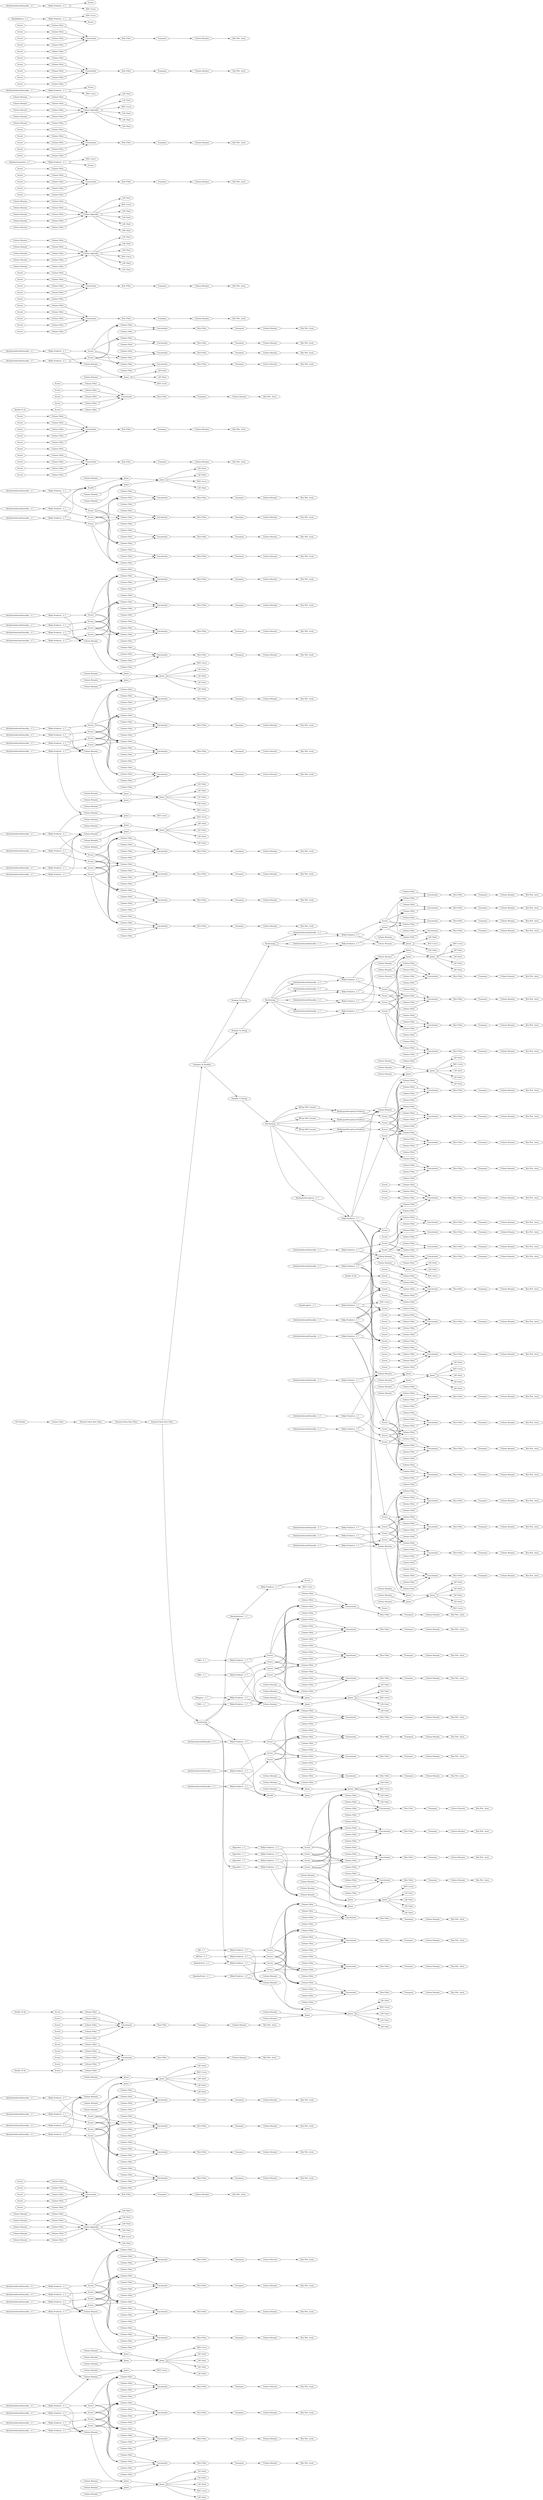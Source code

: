 digraph {
	"-3585045653128725252_103" [label="Column Filter"]
	"-8904591445249158193_4" [label="Column Rename"]
	"-8925199032165088376_105" [label="Column Filter"]
	"7124765275678902077_115" [label=Joiner]
	"3277933294629348835_111" [label=Scorer]
	"6918371040722802426_103" [label="Column Filter"]
	"7233711795163200965_8" [label="Column Rename"]
	"5101923030515567154_61" [label="Weka Predictor _3_7_"]
	"2591349701714673261_107" [label="Box Plot _local_"]
	"1726434737915843321_104" [label="Column Filter"]
	"3279589436660262299_125" [label="Lift Chart"]
	"5628333091045634236_101" [label=Transpose]
	"5750503523047530980_105" [label="Column Filter"]
	"2923279638236523692_100" [label="Row Filter"]
	"3781134890087319801_18" [label="AttributeSelectedClassifier _3_7_"]
	"-8998352943028745963_113" [label=Scorer]
	"1233924299134923053_101" [label=Transpose]
	"5757732070097539891_8" [label="Column Rename"]
	"1328806180717863148_107" [label="Box Plot _local_"]
	"8227123556216286380_57" [label="AttributeSelectedClassifier _3_7_"]
	"5101923030515567154_71" [label="Weka Predictor _3_7_"]
	"-3843013120517403811_103" [label="Column Filter"]
	"-8998352943028745963_100" [label="Row Filter"]
	"2194899408412980621_32" [label="AttributeSelectedClassifier _3_7_"]
	"6654028885392482075_103" [label="AttributeSelectedClassifier _3_7_"]
	"6248533402676975919_102" [label="Column Filter"]
	"4386009750428217319_124" [label="Lift Chart"]
	"-4036536063625363069_102" [label="Column Filter"]
	"8461284788399812335_108" [label="Column Filter"]
	"-2554645966411746165_3" [label=Joiner]
	"6911111646043245681_123" [label="Lift Chart"]
	"8501820629525384898_110" [label=Scorer]
	"2591349701714673261_105" [label="Column Filter"]
	"-287411955940274913_123" [label="Lift Chart"]
	"-4036536063625363069_103" [label="Column Filter"]
	"-8853805736357976369_107" [label="Box Plot _local_"]
	"5101923030515567154_90" [label=Scorer]
	"5757732070097539891_6" [label="Row Filter"]
	"-4362589537050577482_111" [label=Scorer]
	"4226392126354012974_8" [label="ROC Curve"]
	"6911111646043245681_122" [label=Joiner]
	"3279589436660262299_118" [label="Column Rename"]
	"3805184579843162390_106" [label="Column Rename"]
	"-8243649984744715387_5" [label=Concatenate]
	"4550157918149607652_38" [label=Scorer]
	"4550157918149607652_34" [label="BayesNet _3_7_"]
	"8732452475035561017_57" [label="SMO _3_7_"]
	"2821841749424399919_13" [label="Weka Predictor _3_7_"]
	"7124765275678902077_123" [label="Lift Chart"]
	"-2318205802204804317_6" [label="Row Filter"]
	"-8853805736357976369_100" [label="Row Filter"]
	"5101923030515567154_92" [label="Weka Predictor _3_7_"]
	"2591349701714673261_94" [label=Concatenate]
	"4570066372192847000_106" [label="Column Rename"]
	"3805184579843162390_103" [label="Column Filter"]
	"1233924299134923053_109" [label=Scorer]
	"2194899408412980621_30" [label="Weka Predictor _3_7_"]
	"4365778310710991255_101" [label=Transpose]
	"-2629511877849887008_2" [label="Nominal Value Row Filter"]
	"-8925199032165088376_108" [label="Column Filter"]
	"7233711795163200965_9" [label="Box Plot _local_"]
	"8994909957210472388_113" [label=Scorer]
	"-8925199032165088376_112" [label=Scorer]
	"2194899408412980621_36" [label="Weka Predictor _3_7_"]
	"-5665142234872716905_126" [label="Lift Chart"]
	"5101923030515567154_89" [label="Weka Predictor _3_7_"]
	"130073676326176854_8" [label="Column Rename"]
	"-1807712172090167364_104" [label="Column Filter"]
	"-359610688419616652_11" [label="AttributeSelectedClassifier _3_7_"]
	"5359350605520348723_104" [label="Column Filter"]
	"-2996438545392655332_102" [label="Column Filter"]
	"3277933294629348835_114" [label="Double To Int"]
	"-8925199032165088376_109" [label=Scorer]
	"-6392348773166010831_105" [label="Column Filter"]
	"6907403127587145763_4" [label="Column Rename"]
	"-4362589537050577482_103" [label="Column Filter"]
	"6248533402676975919_105" [label="Column Filter"]
	"-5561392193383646162_102" [label="Column Filter"]
	"-2235246217706491411_102" [label="Column Filter"]
	"1377235897837327674_103" [label="Column Filter"]
	"-8243649984744715387_6" [label="Row Filter"]
	"3459801303704472271_94" [label=Concatenate]
	"-6393352554883768328_13" [label="Column Filter"]
	"8461284788399812335_104" [label="Column Filter"]
	"6307719103713642412_94" [label=Concatenate]
	"2040879386037745528_106" [label="Column Rename"]
	"8461284788399812335_110" [label=Scorer]
	"-2952793976211890664_6" [label="Row Filter"]
	"612377675324110451_107" [label="Box Plot _local_"]
	"6248533402676975919_103" [label="Column Filter"]
	"-5041071145370573927_107" [label="Box Plot _local_"]
	"8501820629525384898_103" [label="Column Filter"]
	"8501820629525384898_109" [label=Scorer]
	"1726434737915843321_101" [label=Transpose]
	"5359350605520348723_106" [label="Column Rename"]
	"-2235246217706491411_103" [label="Column Filter"]
	"-8814603835234191130_7" [label=Transpose]
	"-303815624989147806_103" [label="Column Filter"]
	"6654028885392482075_87" [label=Scorer]
	"1399020196653675169_102" [label="Column Filter"]
	"3459801303704472271_103" [label="Column Filter"]
	"2330935414403239183_106" [label="Column Rename"]
	"-5041071145370573927_100" [label="Row Filter"]
	"972843300437874927_12" [label="ROC Curve"]
	"7509177743392567990_107" [label="Box Plot _local_"]
	"612377675324110451_105" [label="Column Filter"]
	"3214821152211829784_102" [label="Column Filter"]
	"8685914778925877505_94" [label=Concatenate]
	"-4036536063625363069_106" [label="Column Rename"]
	"7124765275678902077_125" [label="Lift Chart"]
	"-3571919800668261569_94" [label=Concatenate]
	"5757732070097539891_7" [label=Transpose]
	"2040879386037745528_103" [label="Column Filter"]
	"2923279638236523692_104" [label="Column Filter"]
	"-2235246217706491411_100" [label="Row Filter"]
	"-7636562968905991564_120" [label="Column Rename"]
	"-3571919800668261569_101" [label=Transpose]
	"-913323760392030182_21" [label="Lift Chart"]
	"612377675324110451_103" [label="Column Filter"]
	"2330935414403239183_100" [label="Row Filter"]
	"-2629511877849887008_1" [label="Nominal Value Row Filter"]
	"-5349490568458867309_106" [label="Column Rename"]
	"8227123556216286380_51" [label=Scorer]
	"5101923030515567154_70" [label="AttributeSelectedClassifier _3_7_"]
	"-1132232383326514577_106" [label="Column Rename"]
	"-5561392193383646162_101" [label=Transpose]
	"6173708347706866180_94" [label=Concatenate]
	"-9003357930755431529_100" [label="Row Filter"]
	"3277933294629348835_100" [label="Row Filter"]
	"-6619609911942299301_70" [label="AttributeSelectedClassifier _3_7_"]
	"-8814603835234191130_9" [label="Box Plot _local_"]
	"-2629511877849887008_3" [label="Nominal Value Row Filter"]
	"-1132232383326514577_107" [label="Box Plot _local_"]
	"-2318205802204804317_1" [label="Column Filter"]
	"3537114820596681672_104" [label="Column Filter"]
	"-7410638685906705385_23" [label="RProp MLP Learner"]
	"5757732070097539891_1" [label="Column Filter"]
	"4550157918149607652_31" [label="BayesNet _3_7_"]
	"8685914778925877505_100" [label="Row Filter"]
	"-913323760392030182_11" [label="Column Filter"]
	"2194899408412980621_33" [label=Scorer]
	"6307719103713642412_101" [label=Transpose]
	"-5413708535244510590_118" [label="Column Rename"]
	"8461284788399812335_112" [label=Scorer]
	"-5833057957215368624_11" [label="Weka Predictor _3_7_"]
	"-3972062057951460934_114" [label="ROC Curve"]
	"8994909957210472388_100" [label="Row Filter"]
	"5628333091045634236_104" [label="Column Filter"]
	"3279589436660262299_114" [label="ROC Curve"]
	"3277933294629348835_102" [label="Column Filter"]
	"3781134890087319801_19" [label="Weka Predictor _3_7_"]
	"5527861428388700901_6" [label="Row Filter"]
	"6654028885392482075_104" [label="Weka Predictor _3_7_"]
	"-1132232383326514577_101" [label=Transpose]
	"3571548640312719688_105" [label="Column Filter"]
	"3277933294629348835_105" [label="Column Filter"]
	"-4036536063625363069_101" [label=Transpose]
	"-5644840339204266104_94" [label=Concatenate]
	"6173708347706866180_101" [label=Transpose]
	"6911111646043245681_125" [label="Lift Chart"]
	"-359610688419616652_7" [label="AttributeSelectedClassifier _3_7_"]
	"3214821152211829784_108" [label="Column Filter"]
	"-8623612865853316422_100" [label="Row Filter"]
	"6973095227960269216_94" [label=Concatenate]
	"7124765275678902077_121" [label="Column Rename"]
	"1726434737915843321_100" [label="Row Filter"]
	"-287411955940274913_114" [label="ROC Curve"]
	"972843300437874927_8" [label="ROC Curve"]
	"3111288612617712534_2" [label="Column Filter"]
	"-6393352554883768328_12" [label="Column Filter"]
	"5757732070097539891_5" [label=Concatenate]
	"-5665142234872716905_114" [label="ROC Curve"]
	"-1132232383326514577_105" [label="Column Filter"]
	"4386009750428217319_125" [label="Lift Chart"]
	"7879494019194182906_19" [label="AttributeSelectedClassifier _3_7_"]
	"3279589436660262299_121" [label="Column Rename"]
	"3571548640312719688_103" [label="Column Filter"]
	"4550157918149607652_35" [label="Weka Predictor _3_7_"]
	"8732452475035561017_63" [label="SPegasos _3_7_"]
	"-8853805736357976369_101" [label=Transpose]
	"7879494019194182906_18" [label="AttributeSelectedClassifier _3_7_"]
	"-4721581967183877125_100" [label="Row Filter"]
	"-8853805736357976369_105" [label="Column Filter"]
	"6973095227960269216_110" [label=Scorer]
	"-4362589537050577482_106" [label="Column Rename"]
	"-5561392193383646162_100" [label="Row Filter"]
	"-359610688419616652_12" [label="Weka Predictor _3_7_"]
	"934316520314727197_1" [label="Column Filter"]
	"4226392126354012974_10" [label="Lift Chart"]
	"6003393899159870731_101" [label=Transpose]
	"-3972062057951460934_126" [label="Lift Chart"]
	"5924037454263006082_102" [label="Column Filter"]
	"6911111646043245681_115" [label=Joiner]
	"4226392126354012974_11" [label="Lift Chart"]
	"1726434737915843321_94" [label=Concatenate]
	"1233924299134923053_105" [label="Column Filter"]
	"-4362589537050577482_94" [label=Concatenate]
	"-2674388744161296349_7" [label=Joiner]
	"-2674388744161296349_2" [label="Column Rename"]
	"-6393352554883768328_19" [label="Column Filter"]
	"7509177743392567990_103" [label="Column Filter"]
	"-6360087320990196058_115" [label=Joiner]
	"-8998352943028745963_111" [label=Scorer]
	"3189619318441181952_125" [label="Lift Chart"]
	"8732452475035561017_59" [label=Scorer]
	"3537114820596681672_102" [label="Column Filter"]
	"-913323760392030182_23" [label="Lift Chart"]
	"-2933725463420702143_7" [label=Transpose]
	"8732452475035561017_105" [label=Scorer]
	"-7233626690757309715_3" [label="Column Filter"]
	"1726434737915843321_102" [label="Column Filter"]
	"-6393352554883768328_7" [label="Column Rename"]
	"4570066372192847000_100" [label="Row Filter"]
	"6416039922318640481_103" [label="Column Filter"]
	"6911111646043245681_118" [label="Column Rename"]
	"-4362589537050577482_114" [label="Double To Int"]
	"2194899408412980621_20" [label="AttributeSelectedClassifier _3_7_"]
	"3214821152211829784_106" [label="Column Rename"]
	"-7636562968905991564_129" [label=RowID]
	"-8184121826195859906_118" [label="Column Rename"]
	"6416039922318640481_94" [label=Concatenate]
	"6003393899159870731_106" [label="Column Rename"]
	"6918371040722802426_113" [label=Scorer]
	"6003393899159870731_94" [label=Concatenate]
	"-5644840339204266104_104" [label="Column Filter"]
	"3972026001779740566_10" [label="Category To Number"]
	"-4721581967183877125_103" [label="Column Filter"]
	"6654028885392482075_85" [label="AttributeSelectedClassifier _3_7_"]
	"4550157918149607652_39" [label=Scorer]
	"8994909957210472388_103" [label="Column Filter"]
	"-2833083125897849446_101" [label=Transpose]
	"1852277449098989773_100" [label="Row Filter"]
	"1852277449098989773_105" [label="Column Filter"]
	"-3585045653128725252_94" [label=Concatenate]
	"-82402027319206829_107" [label="Box Plot _local_"]
	"4550157918149607652_40" [label=Scorer]
	"-7233626690757309715_8" [label="Column Rename"]
	"972843300437874927_3" [label=Scorer]
	"3279589436660262299_120" [label="Column Rename"]
	"-5985962422454631846_106" [label="Column Rename"]
	"-8998352943028745963_102" [label="Column Filter"]
	"-4036536063625363069_105" [label="Column Filter"]
	"-7410638685906705385_25" [label="MultiLayerPerceptron Predictor"]
	"1328806180717863148_103" [label="Column Filter"]
	"4570066372192847000_102" [label="Column Filter"]
	"-3585045653128725252_100" [label="Row Filter"]
	"8461284788399812335_113" [label=Scorer]
	"-82402027319206829_102" [label="Column Filter"]
	"8501820629525384898_102" [label="Column Filter"]
	"3526840886507173973_10" [label="Lift Chart"]
	"-4569155891528880602_100" [label="Row Filter"]
	"-8623612865853316422_102" [label="Column Filter"]
	"-7410638685906705385_22" [label="RProp MLP Learner"]
	"-5833057957215368624_16" [label="Weka Predictor _3_7_"]
	"-1132232383326514577_103" [label="Column Filter"]
	"6139217200362725860_107" [label="Box Plot _local_"]
	"-6393352554883768328_23" [label="Lift Chart"]
	"3277933294629348835_106" [label="Column Rename"]
	"-6393352554883768328_10" [label="Column Appender"]
	"-8243649984744715387_1" [label="Column Filter"]
	"5924037454263006082_100" [label="Row Filter"]
	"-7815655208916609419_106" [label="Column Rename"]
	"6416039922318640481_107" [label="Box Plot _local_"]
	"-2674388744161296349_1" [label="Column Rename"]
	"6973095227960269216_101" [label=Transpose]
	"130073676326176854_9" [label="Box Plot _local_"]
	"2780409285449864084_121" [label="Column Rename"]
	"-5833057957215368624_5" [label="AttributeSelectedClassifier _3_7_"]
	"5924037454263006082_105" [label="Column Filter"]
	"-5985962422454631846_101" [label=Transpose]
	"-287411955940274913_119" [label="Column Rename"]
	"-5041071145370573927_103" [label="Column Filter"]
	"-5413708535244510590_124" [label="Lift Chart"]
	"6654028885392482075_92" [label="Weka Predictor _3_7_"]
	"5101923030515567154_91" [label="AttributeSelectedClassifier _3_7_"]
	"-2711649745624647981_102" [label="Column Filter"]
	"6248533402676975919_107" [label="Box Plot _local_"]
	"-1918520021958162409_103" [label="Column Filter"]
	"972843300437874927_11" [label=Scorer]
	"3111288612617712534_8" [label="Column Rename"]
	"-2318205802204804317_7" [label=Transpose]
	"-5833057957215368624_3" [label="AttributeSelectedClassifier _3_7_"]
	"3537114820596681672_106" [label="Column Rename"]
	"6173708347706866180_110" [label=Scorer]
	"-303815624989147806_100" [label="Row Filter"]
	"8501820629525384898_108" [label="Column Filter"]
	"3279589436660262299_124" [label="Lift Chart"]
	"-5041071145370573927_102" [label="Column Filter"]
	"1529924945638673075_71" [label="SimpleLogistic _3_7_"]
	"6173708347706866180_112" [label=Scorer]
	"-8904591445249158193_21" [label="Lift Chart"]
	"3111288612617712534_5" [label=Concatenate]
	"3214821152211829784_107" [label="Box Plot _local_"]
	"-8853805736357976369_104" [label="Column Filter"]
	"5101923030515567154_88" [label="AttributeSelectedClassifier _3_7_"]
	"2821841749424399919_24" [label=Scorer]
	"-2833083125897849446_100" [label="Row Filter"]
	"-3571919800668261569_100" [label="Row Filter"]
	"-5041071145370573927_101" [label=Transpose]
	"-7636562968905991564_123" [label="Lift Chart"]
	"-6393352554883768328_6" [label="ROC Curve"]
	"-2711649745624647981_107" [label="Box Plot _local_"]
	"-8998352943028745963_108" [label="Column Filter"]
	"6654028885392482075_78" [label=Scorer]
	"3537114820596681672_112" [label=Scorer]
	"-2711649745624647981_104" [label="Column Filter"]
	"3189619318441181952_123" [label="Lift Chart"]
	"-303815624989147806_107" [label="Box Plot _local_"]
	"-4569155891528880602_103" [label="Column Filter"]
	"6139217200362725860_104" [label="Column Filter"]
	"-5985962422454631846_102" [label="Column Filter"]
	"1399020196653675169_106" [label="Column Rename"]
	"-303815624989147806_104" [label="Column Filter"]
	"-5561392193383646162_94" [label=Concatenate]
	"972843300437874927_9" [label="RandomCommittee _3_7_"]
	"-4362589537050577482_112" [label=Scorer]
	"7509177743392567990_100" [label="Row Filter"]
	"1399020196653675169_101" [label=Transpose]
	"5924037454263006082_106" [label="Column Rename"]
	"6907403127587145763_3" [label="Column Rename"]
	"7124765275678902077_119" [label="Column Rename"]
	"2194899408412980621_31" [label="Weka Predictor _3_7_"]
	"-2674388744161296349_9" [label="Lift Chart"]
	"972843300437874927_4" [label="RealAdaBoost _3_7_"]
	"3537114820596681672_94" [label=Concatenate]
	"612377675324110451_94" [label=Concatenate]
	"3459801303704472271_106" [label="Column Rename"]
	"-287411955940274913_120" [label="Column Rename"]
	"-6393352554883768328_24" [label="Lift Chart"]
	"-5833057957215368624_1" [label="AttributeSelectedClassifier _3_7_"]
	"6907403127587145763_14" [label="Column Filter"]
	"7124765275678902077_120" [label="Column Rename"]
	"-1918520021958162409_107" [label="Box Plot _local_"]
	"-6392348773166010831_102" [label="Column Filter"]
	"-6619609911942299301_61" [label=Scorer]
	"-5023912057575063814_107" [label="Box Plot _local_"]
	"-6392348773166010831_106" [label="Column Rename"]
	"2591349701714673261_104" [label="Column Filter"]
	"-913323760392030182_6" [label="ROC Curve"]
	"6907403127587145763_23" [label="Lift Chart"]
	"-5023912057575063814_94" [label=Concatenate]
	"2330935414403239183_94" [label=Concatenate]
	"6918371040722802426_107" [label="Box Plot _local_"]
	"6918371040722802426_104" [label="Column Filter"]
	"-4036536063625363069_100" [label="Row Filter"]
	"972843300437874927_2" [label="Weka Predictor _3_7_"]
	"1529924945638673075_74" [label="ROC Curve"]
	"-2235246217706491411_105" [label="Column Filter"]
	"-8243649984744715387_4" [label="Column Filter"]
	"7124765275678902077_122" [label=Joiner]
	"2330935414403239183_102" [label="Column Filter"]
	"-1132232383326514577_100" [label="Row Filter"]
	"1377235897837327674_102" [label="Column Filter"]
	"1233924299134923053_110" [label=Scorer]
	"-287411955940274913_124" [label="Lift Chart"]
	"2923279638236523692_105" [label="Column Filter"]
	"8461284788399812335_100" [label="Row Filter"]
	"6003393899159870731_107" [label="Box Plot _local_"]
	"2194899408412980621_4" [label=Scorer]
	"6173708347706866180_111" [label=Scorer]
	"-5985962422454631846_103" [label="Column Filter"]
	"-4209998948902506649_106" [label="Column Rename"]
	"-5561392193383646162_103" [label="Column Filter"]
	"2194899408412980621_29" [label=Scorer]
	"6654028885392482075_106" [label="AttributeSelectedClassifier _3_7_"]
	"-5413708535244510590_115" [label=Joiner]
	"3980139254943473265_102" [label="Column Filter"]
	"5750503523047530980_94" [label=Concatenate]
	"-5833057957215368624_12" [label="Weka Predictor _3_7_"]
	"934316520314727197_6" [label="Row Filter"]
	"-4569155891528880602_101" [label=Transpose]
	"8501820629525384898_113" [label=Scorer]
	"5527861428388700901_1" [label="Column Filter"]
	"5628333091045634236_106" [label="Column Rename"]
	"-5023912057575063814_106" [label="Column Rename"]
	"-6360087320990196058_124" [label="Lift Chart"]
	"7509177743392567990_102" [label="Column Filter"]
	"-6236194660736183436_107" [label="Box Plot _local_"]
	"8994909957210472388_110" [label=Scorer]
	"6521602702842853884_103" [label="Column Filter"]
	"3571548640312719688_94" [label=Concatenate]
	"-2674388744161296349_8" [label="ROC Curve"]
	"-7410638685906705385_13" [label="RProp MLP Learner"]
	"-5349490568458867309_100" [label="Row Filter"]
	"-8904591445249158193_13" [label="Column Filter"]
	"-2235246217706491411_107" [label="Box Plot _local_"]
	"-2711649745624647981_101" [label=Transpose]
	"2591349701714673261_103" [label="Column Filter"]
	"-2996438545392655332_107" [label="Box Plot _local_"]
	"-6360087320990196058_119" [label="Column Rename"]
	"5750503523047530980_101" [label=Transpose]
	"6003393899159870731_104" [label="Column Filter"]
	"-2952793976211890664_3" [label="Column Filter"]
	"8501820629525384898_111" [label=Scorer]
	"8501820629525384898_112" [label=Scorer]
	"-7233626690757309715_9" [label="Box Plot _local_"]
	"-8050696136668303436_100" [label="Row Filter"]
	"3459801303704472271_101" [label=Transpose]
	"5750503523047530980_100" [label="Row Filter"]
	"6907403127587145763_7" [label="Column Rename"]
	"7509177743392567990_105" [label="Column Filter"]
	"-913323760392030182_7" [label="Column Rename"]
	"8461284788399812335_109" [label=Scorer]
	"934316520314727197_3" [label="Column Filter"]
	"-8050696136668303436_101" [label=Transpose]
	"-4654279990971548907_115" [label=Joiner]
	"-2952793976211890664_1" [label="Column Filter"]
	"-82402027319206829_103" [label="Column Filter"]
	"-8853805736357976369_103" [label="Column Filter"]
	"-8904591445249158193_14" [label="Column Filter"]
	"-5349490568458867309_94" [label=Concatenate]
	"6173708347706866180_108" [label="Column Filter"]
	"4365778310710991255_112" [label=Scorer]
	"612377675324110451_104" [label="Column Filter"]
	"-5349490568458867309_102" [label="Column Filter"]
	"2821841749424399919_15" [label="Weka Predictor _3_7_"]
	"3980139254943473265_103" [label="Column Filter"]
	"3805184579843162390_102" [label="Column Filter"]
	"3980139254943473265_94" [label=Concatenate]
	"6003393899159870731_102" [label="Column Filter"]
	"-3571919800668261569_107" [label="Box Plot _local_"]
	"-4721581967183877125_104" [label="Column Filter"]
	"-2833083125897849446_107" [label="Box Plot _local_"]
	"8732452475035561017_104" [label="Weka Predictor _3_7_"]
	"-8184121826195859906_123" [label="Lift Chart"]
	"8685914778925877505_111" [label=Scorer]
	"-4036536063625363069_107" [label="Box Plot _local_"]
	"-8050696136668303436_107" [label="Box Plot _local_"]
	"-8050696136668303436_104" [label="Column Filter"]
	"-5082409597216398339_105" [label="Column Filter"]
	"-8853805736357976369_106" [label="Column Rename"]
	"6654028885392482075_83" [label=Scorer]
	"-8904591445249158193_7" [label="Column Rename"]
	"-6823070418432270867_119" [label="RandomForest _3_7_"]
	"1233924299134923053_94" [label=Concatenate]
	"1328806180717863148_101" [label=Transpose]
	"7509177743392567990_101" [label=Transpose]
	"-1807712172090167364_105" [label="Column Filter"]
	"1233924299134923053_107" [label="Box Plot _local_"]
	"3526840886507173973_5" [label=Joiner]
	"-2674388744161296349_3" [label="Column Rename"]
	"-4362589537050577482_101" [label=Transpose]
	"8685914778925877505_101" [label=Transpose]
	"-5644840339204266104_103" [label="Column Filter"]
	"6973095227960269216_103" [label="Column Filter"]
	"6907403127587145763_20" [label="Lift Chart"]
	"5359350605520348723_100" [label="Row Filter"]
	"-3585045653128725252_107" [label="Box Plot _local_"]
	"-5413708535244510590_126" [label="Lift Chart"]
	"-7513310520880100848_50" [label=Partitioning]
	"3805184579843162390_101" [label=Transpose]
	"8227123556216286380_64" [label="AttributeSelectedClassifier _3_7_"]
	"-6393352554883768328_21" [label="Lift Chart"]
	"4226392126354012974_5" [label=Joiner]
	"-8623612865853316422_105" [label="Column Filter"]
	"3189619318441181952_114" [label="ROC Curve"]
	"5527861428388700901_2" [label="Column Filter"]
	"3279589436660262299_115" [label=Joiner]
	"4335683058254405314_107" [label="Box Plot _local_"]
	"-5023912057575063814_103" [label="Column Filter"]
	"-7410638685906705385_21" [label=Partitioning]
	"6654028885392482075_107" [label="Weka Predictor _3_7_"]
	"-913323760392030182_3" [label="Column Rename"]
	"5924037454263006082_107" [label="Box Plot _local_"]
	"6173708347706866180_104" [label="Column Filter"]
	"1726434737915843321_107" [label="Box Plot _local_"]
	"-1918520021958162409_101" [label=Transpose]
	"-6823070418432270867_44" [label="Weka Predictor _3_7_"]
	"5628333091045634236_102" [label="Column Filter"]
	"2780409285449864084_115" [label=Joiner]
	"-4569155891528880602_94" [label=Concatenate]
	"6654028885392482075_100" [label="AttributeSelectedClassifier _3_7_"]
	"6248533402676975919_94" [label=Concatenate]
	"4386009750428217319_119" [label="Column Rename"]
	"-9003357930755431529_106" [label="Column Rename"]
	"-2711649745624647981_100" [label="Row Filter"]
	"5101923030515567154_86" [label="Weka Predictor _3_7_"]
	"-3585045653128725252_101" [label=Transpose]
	"-4209998948902506649_94" [label=Concatenate]
	"1852277449098989773_107" [label="Box Plot _local_"]
	"130073676326176854_7" [label=Transpose]
	"-4209998948902506649_107" [label="Box Plot _local_"]
	"4570066372192847000_104" [label="Column Filter"]
	"-2318205802204804317_4" [label="Column Filter"]
	"-2711649745624647981_94" [label=Concatenate]
	"7879494019194182906_9" [label="AttributeSelectedClassifier _3_7_"]
	"-7410638685906705385_29" [label=Scorer]
	"-6392348773166010831_101" [label=Transpose]
	"8994909957210472388_105" [label="Column Filter"]
	"-6619609911942299301_68" [label=Scorer]
	"-2711649745624647981_106" [label="Column Rename"]
	"5757732070097539891_3" [label="Column Filter"]
	"2821841749424399919_17" [label=Scorer]
	"-6619609911942299301_58" [label="Weka Predictor _3_7_"]
	"6973095227960269216_109" [label=Scorer]
	"7509177743392567990_94" [label=Concatenate]
	"-2952793976211890664_2" [label="Column Filter"]
	"-2674388744161296349_6" [label=Joiner]
	"-5413708535244510590_121" [label="Column Rename"]
	"-5082409597216398339_106" [label="Column Rename"]
	"3277933294629348835_101" [label=Transpose]
	"2821841749424399919_3" [label="AttributeSelectedClassifier _3_7_"]
	"-7815655208916609419_105" [label="Column Filter"]
	"3214821152211829784_111" [label=Scorer]
	"-2674388744161296349_11" [label="Lift Chart"]
	"8994909957210472388_104" [label="Column Filter"]
	"-3571919800668261569_103" [label="Column Filter"]
	"934316520314727197_4" [label="Column Filter"]
	"5628333091045634236_107" [label="Box Plot _local_"]
	"-2479352436521804487_101" [label=Transpose]
	"-6360087320990196058_123" [label="Lift Chart"]
	"-8033729817177192952_102" [label="Column Filter"]
	"-4654279990971548907_118" [label="Column Rename"]
	"-5833057957215368624_22" [label=Scorer]
	"4226392126354012974_3" [label="Column Rename"]
	"1328806180717863148_106" [label="Column Rename"]
	"6907403127587145763_21" [label="Lift Chart"]
	"-5644840339204266104_107" [label="Box Plot _local_"]
	"2780409285449864084_124" [label="Lift Chart"]
	"-8925199032165088376_104" [label="Column Filter"]
	"-82402027319206829_94" [label=Concatenate]
	"3214821152211829784_112" [label=Scorer]
	"5359350605520348723_94" [label=Concatenate]
	"-82402027319206829_101" [label=Transpose]
	"-8925199032165088376_100" [label="Row Filter"]
	"6173708347706866180_103" [label="Column Filter"]
	"1377235897837327674_107" [label="Box Plot _local_"]
	"7124765275678902077_126" [label="Lift Chart"]
	"1377235897837327674_94" [label=Concatenate]
	"-8033729817177192952_104" [label="Column Filter"]
	"3214821152211829784_110" [label=Scorer]
	"3781134890087319801_31" [label="AttributeSelectedClassifier _3_7_"]
	"-4823266231595546251_1" [label="Column Rename"]
	"-5413708535244510590_119" [label="Column Rename"]
	"612377675324110451_110" [label=Scorer]
	"8501820629525384898_106" [label="Column Rename"]
	"2330935414403239183_101" [label=Transpose]
	"-5082409597216398339_103" [label="Column Filter"]
	"-8904591445249158193_19" [label="Column Filter"]
	"1726434737915843321_105" [label="Column Filter"]
	"4226392126354012974_12" [label="Lift Chart"]
	"-359610688419616652_6" [label=Partitioning]
	"6139217200362725860_94" [label=Concatenate]
	"3459801303704472271_105" [label="Column Filter"]
	"-6619609911942299301_59" [label="AttributeSelectedClassifier _3_7_"]
	"6907403127587145763_18" [label="Column Rename"]
	"-8925199032165088376_113" [label=Scorer]
	"-8998352943028745963_112" [label=Scorer]
	"-359610688419616652_15" [label=Scorer]
	"6139217200362725860_102" [label="Column Filter"]
	"3277933294629348835_112" [label=Scorer]
	"-3972062057951460934_125" [label="Lift Chart"]
	"-6393352554883768328_22" [label="Lift Chart"]
	"4386009750428217319_126" [label="Lift Chart"]
	"8685914778925877505_109" [label=Scorer]
	"985701184511826551_105" [label="Column Filter"]
	"4386009750428217319_116" [label=Joiner]
	"4386009750428217319_114" [label="ROC Curve"]
	"8501820629525384898_100" [label="Row Filter"]
	"2591349701714673261_100" [label="Row Filter"]
	"3459801303704472271_107" [label="Box Plot _local_"]
	"8685914778925877505_112" [label=Scorer]
	"-3843013120517403811_106" [label="Column Rename"]
	"5101923030515567154_62" [label=Scorer]
	"3571548640312719688_106" [label="Column Rename"]
	"-8814603835234191130_5" [label=Concatenate]
	"-5665142234872716905_119" [label="Column Rename"]
	"2821841749424399919_9" [label="Weka Predictor _3_7_"]
	"6654028885392482075_77" [label="Weka Predictor _3_7_"]
	"-913323760392030182_22" [label="Lift Chart"]
	"985701184511826551_94" [label=Concatenate]
	"3279589436660262299_116" [label=Joiner]
	"2591349701714673261_101" [label=Transpose]
	"-5833057957215368624_6" [label="AttributeSelectedClassifier _3_7_"]
	"-3843013120517403811_101" [label=Transpose]
	"-2952793976211890664_7" [label=Transpose]
	"5757732070097539891_2" [label="Column Filter"]
	"5359350605520348723_102" [label="Column Filter"]
	"985701184511826551_106" [label="Column Rename"]
	"7509177743392567990_104" [label="Column Filter"]
	"-5082409597216398339_104" [label="Column Filter"]
	"6416039922318640481_102" [label="Column Filter"]
	"-3843013120517403811_105" [label="Column Filter"]
	"4226392126354012974_9" [label="Lift Chart"]
	"5101923030515567154_78" [label=Scorer]
	"6173708347706866180_109" [label=Scorer]
	"-2996438545392655332_94" [label=Concatenate]
	"-8904591445249158193_18" [label="Column Rename"]
	"-2479352436521804487_100" [label="Row Filter"]
	"4365778310710991255_109" [label=Scorer]
	"-6619609911942299301_69" [label="Weka Predictor _3_7_"]
	"-5082409597216398339_94" [label=Concatenate]
	"-8184121826195859906_114" [label="ROC Curve"]
	"934316520314727197_8" [label="Column Rename"]
	"4226392126354012974_1" [label="Column Rename"]
	"985701184511826551_104" [label="Column Filter"]
	"6907403127587145763_6" [label="ROC Curve"]
	"5101923030515567154_93" [label=Scorer]
	"8227123556216286380_62" [label="Weka Predictor _3_7_"]
	"985701184511826551_101" [label=Transpose]
	"-1807712172090167364_107" [label="Box Plot _local_"]
	"-9003357930755431529_107" [label="Box Plot _local_"]
	"6139217200362725860_106" [label="Column Rename"]
	"6173708347706866180_100" [label="Row Filter"]
	"-5833057957215368624_13" [label="Weka Predictor _3_7_"]
	"3214821152211829784_105" [label="Column Filter"]
	"-4362589537050577482_109" [label=Scorer]
	"5101923030515567154_87" [label=Scorer]
	"-9003357930755431529_103" [label="Column Filter"]
	"-8243649984744715387_9" [label="Box Plot _local_"]
	"-2674388744161296349_12" [label="Lift Chart"]
	"-5349490568458867309_103" [label="Column Filter"]
	"-6823070418432270867_46" [label=Scorer]
	"-8033729817177192952_101" [label=Transpose]
	"1529924945638673075_72" [label="Weka Predictor _3_7_"]
	"4365778310710991255_103" [label="Column Filter"]
	"-8623612865853316422_104" [label="Column Filter"]
	"-8998352943028745963_109" [label=Scorer]
	"4365778310710991255_111" [label=Scorer]
	"6911111646043245681_124" [label="Lift Chart"]
	"3277933294629348835_103" [label="Column Filter"]
	"8485384573913936598_119" [label="Column Rename"]
	"2821841749424399919_14" [label="Weka Predictor _3_7_"]
	"-287411955940274913_125" [label="Lift Chart"]
	"2923279638236523692_103" [label="Column Filter"]
	"-5644840339204266104_100" [label="Row Filter"]
	"8485384573913936598_125" [label="Lift Chart"]
	"8227123556216286380_49" [label="AttributeSelectedClassifier _3_7_"]
	"-8853805736357976369_94" [label=Concatenate]
	"-4654279990971548907_119" [label="Column Rename"]
	"-6393352554883768328_14" [label="Column Filter"]
	"2780409285449864084_116" [label=Joiner]
	"-5644840339204266104_102" [label="Column Filter"]
	"-8904591445249158193_11" [label="Column Filter"]
	"-4209998948902506649_100" [label="Row Filter"]
	"-5665142234872716905_122" [label=Joiner]
	"6907403127587145763_11" [label="Column Filter"]
	"-2479352436521804487_104" [label="Column Filter"]
	"4386009750428217319_118" [label="Column Rename"]
	"-5082409597216398339_101" [label=Transpose]
	"-1164251040882448294_94" [label=Concatenate]
	"-3972062057951460934_119" [label="Column Rename"]
	"2194899408412980621_21" [label="Weka Predictor _3_7_"]
	"7879494019194182906_16" [label=Scorer]
	"6973095227960269216_106" [label="Column Rename"]
	"985701184511826551_102" [label="Column Filter"]
	"8501820629525384898_104" [label="Column Filter"]
	"3214821152211829784_109" [label=Scorer]
	"7879494019194182906_21" [label=Scorer]
	"-2479352436521804487_94" [label=Concatenate]
	"-7410638685906705385_14" [label="MultiLayerPerceptron Predictor"]
	"6173708347706866180_106" [label="Column Rename"]
	"-7815655208916609419_103" [label="Column Filter"]
	"6918371040722802426_108" [label="Column Filter"]
	"6521602702842853884_94" [label=Concatenate]
	"612377675324110451_111" [label=Scorer]
	"3189619318441181952_119" [label="Column Rename"]
	"-5833057957215368624_21" [label=Scorer]
	"2821841749424399919_5" [label="AttributeSelectedClassifier _3_7_"]
	"-913323760392030182_14" [label="Column Filter"]
	"1233924299134923053_103" [label="Column Filter"]
	"-8925199032165088376_106" [label="Column Rename"]
	"5101923030515567154_72" [label=Scorer]
	"4335683058254405314_104" [label="Column Filter"]
	"-6393352554883768328_3" [label="Column Rename"]
	"-2833083125897849446_104" [label="Column Filter"]
	"-4209998948902506649_102" [label="Column Filter"]
	"-4654279990971548907_124" [label="Lift Chart"]
	"3537114820596681672_108" [label="Column Filter"]
	"-5665142234872716905_120" [label="Column Rename"]
	"6918371040722802426_100" [label="Row Filter"]
	"-5413708535244510590_122" [label=Joiner]
	"4386009750428217319_115" [label=Joiner]
	"-5082409597216398339_102" [label="Column Filter"]
	"-6393352554883768328_18" [label="Column Rename"]
	"4335683058254405314_102" [label="Column Filter"]
	"2821841749424399919_4" [label="AttributeSelectedClassifier _3_7_"]
	"-1918520021958162409_102" [label="Column Filter"]
	"-6823070418432270867_120" [label="Weka Predictor _3_7_"]
	"-4362589537050577482_104" [label="Column Filter"]
	"6973095227960269216_104" [label="Column Filter"]
	"-5665142234872716905_115" [label=Joiner]
	"5101923030515567154_67" [label="Weka Predictor _3_7_"]
	"-2933725463420702143_9" [label="Box Plot _local_"]
	"4550157918149607652_33" [label="Weka Predictor _3_7_"]
	"612377675324110451_108" [label="Column Filter"]
	"3279589436660262299_122" [label=Joiner]
	"-287411955940274913_126" [label="Lift Chart"]
	"-359610688419616652_13" [label=Scorer]
	"8501820629525384898_101" [label=Transpose]
	"-913323760392030182_10" [label="Column Appender"]
	"6654028885392482075_95" [label="Weka Predictor _3_7_"]
	"-1807712172090167364_102" [label="Column Filter"]
	"-8904591445249158193_20" [label="Lift Chart"]
	"8685914778925877505_102" [label="Column Filter"]
	"-9003357930755431529_101" [label=Transpose]
	"-4362589537050577482_107" [label="Box Plot _local_"]
	"8732452475035561017_103" [label="SMO _3_7_"]
	"-2833083125897849446_102" [label="Column Filter"]
	"-2933725463420702143_2" [label="Column Filter"]
	"-7636562968905991564_124" [label="Lift Chart"]
	"6139217200362725860_103" [label="Column Filter"]
	"4550157918149607652_36" [label="Weka Predictor _3_7_"]
	"6907403127587145763_19" [label="Column Filter"]
	"6173708347706866180_107" [label="Box Plot _local_"]
	"-3843013120517403811_102" [label="Column Filter"]
	"-3972062057951460934_120" [label="Column Rename"]
	"8685914778925877505_105" [label="Column Filter"]
	"8994909957210472388_107" [label="Box Plot _local_"]
	"8732452475035561017_65" [label=Scorer]
	"5101923030515567154_85" [label="AttributeSelectedClassifier _3_7_"]
	"-4721581967183877125_102" [label="Column Filter"]
	"5628333091045634236_105" [label="Column Filter"]
	"-913323760392030182_18" [label="Column Rename"]
	"8227123556216286380_60" [label=Scorer]
	"3459801303704472271_104" [label="Column Filter"]
	"-359610688419616652_8" [label="Weka Predictor _3_7_"]
	"-4654279990971548907_123" [label="Lift Chart"]
	"-8184121826195859906_124" [label="Lift Chart"]
	"3111288612617712534_1" [label="Column Filter"]
	"-6393352554883768328_15" [label="Column Rename"]
	"1852277449098989773_106" [label="Column Rename"]
	"-287411955940274913_115" [label=Joiner]
	"-3585045653128725252_105" [label="Column Filter"]
	"6003393899159870731_103" [label="Column Filter"]
	"2330935414403239183_107" [label="Box Plot _local_"]
	"-2235246217706491411_101" [label=Transpose]
	"7879494019194182906_15" [label=Scorer]
	"4365778310710991255_102" [label="Column Filter"]
	"-8623612865853316422_107" [label="Box Plot _local_"]
	"-8623612865853316422_106" [label="Column Rename"]
	"-5833057957215368624_14" [label="Weka Predictor _3_7_"]
	"2780409285449864084_126" [label="Lift Chart"]
	"-8184121826195859906_122" [label=Joiner]
	"-8243649984744715387_3" [label="Column Filter"]
	"-1918520021958162409_94" [label=Concatenate]
	"-8998352943028745963_110" [label=Scorer]
	"2821841749424399919_6" [label="AttributeSelectedClassifier _3_7_"]
	"2821841749424399919_10" [label="Weka Predictor _3_7_"]
	"612377675324110451_112" [label=Scorer]
	"8732452475035561017_91" [label="SMO _3_7_"]
	"4386009750428217319_122" [label=Joiner]
	"-2952793976211890664_5" [label=Concatenate]
	"-1918520021958162409_105" [label="Column Filter"]
	"5359350605520348723_105" [label="Column Filter"]
	"1328806180717863148_100" [label="Row Filter"]
	"6973095227960269216_102" [label="Column Filter"]
	"4570066372192847000_94" [label=Concatenate]
	"8685914778925877505_110" [label=Scorer]
	"-4569155891528880602_106" [label="Column Rename"]
	"-4823266231595546251_4" [label="ROC Curve"]
	"-1164251040882448294_103" [label="Column Filter"]
	"5101923030515567154_68" [label=Scorer]
	"2821841749424399919_11" [label="Weka Predictor _3_7_"]
	"3537114820596681672_111" [label=Scorer]
	"-7815655208916609419_104" [label="Column Filter"]
	"3571548640312719688_104" [label="Column Filter"]
	"5628333091045634236_94" [label=Concatenate]
	"-4362589537050577482_105" [label="Column Filter"]
	"-2235246217706491411_94" [label=Concatenate]
	"-2554645966411746165_4" [label="ROC Curve"]
	"6654028885392482075_101" [label="Weka Predictor _3_7_"]
	"985701184511826551_103" [label="Column Filter"]
	"4550157918149607652_12" [label=Scorer]
	"8485384573913936598_122" [label=Joiner]
	"-9003357930755431529_102" [label="Column Filter"]
	"-913323760392030182_19" [label="Column Filter"]
	"-2479352436521804487_102" [label="Column Filter"]
	"-8925199032165088376_103" [label="Column Filter"]
	"-8904591445249158193_24" [label="Lift Chart"]
	"-5023912057575063814_102" [label="Column Filter"]
	"8485384573913936598_124" [label="Lift Chart"]
	"5101923030515567154_84" [label=Scorer]
	"6918371040722802426_111" [label=Scorer]
	"2821841749424399919_19" [label=Scorer]
	"6416039922318640481_100" [label="Row Filter"]
	"-6236194660736183436_102" [label="Column Filter"]
	"6173708347706866180_102" [label="Column Filter"]
	"2923279638236523692_102" [label="Column Filter"]
	"6973095227960269216_108" [label="Column Filter"]
	"7879494019194182906_8" [label=Partitioning]
	"6654028885392482075_108" [label=Scorer]
	"6918371040722802426_94" [label=Concatenate]
	"-1807712172090167364_94" [label=Concatenate]
	"-3972062057951460934_122" [label=Joiner]
	"5750503523047530980_106" [label="Column Rename"]
	"-7636562968905991564_122" [label=Joiner]
	"612377675324110451_113" [label=Scorer]
	"-3585045653128725252_104" [label="Column Filter"]
	"-7233626690757309715_4" [label="Column Filter"]
	"-8184121826195859906_115" [label=Joiner]
	"1399020196653675169_107" [label="Box Plot _local_"]
	"612377675324110451_100" [label="Row Filter"]
	"6911111646043245681_126" [label="Lift Chart"]
	"8227123556216286380_56" [label="Weka Predictor _3_7_"]
	"2194899408412980621_41" [label=Scorer]
	"5527861428388700901_4" [label="Column Filter"]
	"934316520314727197_5" [label=Concatenate]
	"3189619318441181952_124" [label="Lift Chart"]
	"1399020196653675169_103" [label="Column Filter"]
	"-5082409597216398339_107" [label="Box Plot _local_"]
	"3277933294629348835_113" [label=Scorer]
	"-7636562968905991564_114" [label="ROC Curve"]
	"2821841749424399919_21" [label=Scorer]
	"3537114820596681672_105" [label="Column Filter"]
	"6911111646043245681_120" [label="Column Rename"]
	"-5833057957215368624_19" [label=Scorer]
	"-8853805736357976369_102" [label="Column Filter"]
	"6911111646043245681_119" [label="Column Rename"]
	"-6823070418432270867_121" [label=Scorer]
	"6973095227960269216_107" [label="Box Plot _local_"]
	"8485384573913936598_118" [label="Column Rename"]
	"-6823070418432270867_67" [label="J48 _3_7_"]
	"972843300437874927_7" [label="ROC Curve"]
	"5750503523047530980_104" [label="Column Filter"]
	"-5833057957215368624_2" [label="AttributeSelectedClassifier _3_7_"]
	"1852277449098989773_94" [label=Concatenate]
	"-2933725463420702143_6" [label="Row Filter"]
	"4386009750428217319_123" [label="Lift Chart"]
	"5359350605520348723_107" [label="Box Plot _local_"]
	"6139217200362725860_105" [label="Column Filter"]
	"972843300437874927_5" [label="Weka Predictor _3_7_"]
	"-8033729817177192952_100" [label="Row Filter"]
	"-3571919800668261569_105" [label="Column Filter"]
	"3189619318441181952_120" [label="Column Rename"]
	"2821841749424399919_7" [label="AttributeSelectedClassifier _3_7_"]
	"-8904591445249158193_22" [label="Lift Chart"]
	"-8050696136668303436_106" [label="Column Rename"]
	"-5665142234872716905_118" [label="Column Rename"]
	"-5985962422454631846_104" [label="Column Filter"]
	"3980139254943473265_107" [label="Box Plot _local_"]
	"3214821152211829784_103" [label="Column Filter"]
	"-5413708535244510590_116" [label=Joiner]
	"8461284788399812335_101" [label=Transpose]
	"-2711649745624647981_105" [label="Column Filter"]
	"-2554645966411746165_2" [label="Column Rename"]
	"6173708347706866180_113" [label=Scorer]
	"-4823266231595546251_2" [label="Column Rename"]
	"8501820629525384898_105" [label="Column Filter"]
	"4335683058254405314_105" [label="Column Filter"]
	"-5833057957215368624_24" [label=Scorer]
	"-8904591445249158193_6" [label="ROC Curve"]
	"3189619318441181952_116" [label=Joiner]
	"2040879386037745528_94" [label=Concatenate]
	"6307719103713642412_102" [label="Column Filter"]
	"-1164251040882448294_107" [label="Box Plot _local_"]
	"5359350605520348723_101" [label=Transpose]
	"2780409285449864084_125" [label="Lift Chart"]
	"-8925199032165088376_94" [label=Concatenate]
	"-2674388744161296349_4" [label="Column Rename"]
	"-6236194660736183436_103" [label="Column Filter"]
	"-2933725463420702143_1" [label="Column Filter"]
	"-1807712172090167364_100" [label="Row Filter"]
	"3805184579843162390_94" [label=Concatenate]
	"4365778310710991255_94" [label=Concatenate]
	"-303815624989147806_101" [label=Transpose]
	"5628333091045634236_100" [label="Row Filter"]
	"-8998352943028745963_94" [label=Concatenate]
	"-8904591445249158193_10" [label="Column Appender"]
	"-6823070418432270867_124" [label=Scorer]
	"6521602702842853884_107" [label="Box Plot _local_"]
	"-5041071145370573927_94" [label=Concatenate]
	"-2833083125897849446_103" [label="Column Filter"]
	"-4209998948902506649_105" [label="Column Filter"]
	"3214821152211829784_104" [label="Column Filter"]
	"972843300437874927_10" [label="Weka Predictor _3_7_"]
	"934316520314727197_9" [label="Box Plot _local_"]
	"5750503523047530980_103" [label="Column Filter"]
	"4386009750428217319_121" [label="Column Rename"]
	"4550157918149607652_37" [label="Weka Predictor _3_7_"]
	"3781134890087319801_22" [label="AttributeSelectedClassifier _3_7_"]
	"-7410638685906705385_40" [label="MultilayerPerceptron _3_7_"]
	"-6392348773166010831_103" [label="Column Filter"]
	"7879494019194182906_14" [label="Weka Predictor _3_7_"]
	"5101923030515567154_69" [label="AttributeSelectedClassifier _3_7_"]
	"3571548640312719688_102" [label="Column Filter"]
	"6248533402676975919_104" [label="Column Filter"]
	"6918371040722802426_102" [label="Column Filter"]
	"3537114820596681672_110" [label=Scorer]
	"-9003357930755431529_104" [label="Column Filter"]
	"6416039922318640481_101" [label=Transpose]
	"-8184121826195859906_119" [label="Column Rename"]
	"-8998352943028745963_107" [label="Box Plot _local_"]
	"972843300437874927_1" [label="RotationForest _3_7_"]
	"-287411955940274913_122" [label=Joiner]
	"-4036536063625363069_104" [label="Column Filter"]
	"-8814603835234191130_6" [label="Row Filter"]
	"3279589436660262299_123" [label="Lift Chart"]
	"-2629511877849887008_4" [label="Column Filter"]
	"-1918520021958162409_104" [label="Column Filter"]
	"6973095227960269216_105" [label="Column Filter"]
	"-1918520021958162409_106" [label="Column Rename"]
	"6654028885392482075_105" [label=Scorer]
	"1233924299134923053_104" [label="Column Filter"]
	"-3972062057951460934_123" [label="Lift Chart"]
	"3459801303704472271_100" [label="Row Filter"]
	"-5665142234872716905_124" [label="Lift Chart"]
	"-4721581967183877125_107" [label="Box Plot _local_"]
	"2040879386037745528_105" [label="Column Filter"]
	"8461284788399812335_107" [label="Box Plot _local_"]
	"1233924299134923053_102" [label="Column Filter"]
	"-7815655208916609419_101" [label=Transpose]
	"-8243649984744715387_7" [label=Transpose]
	"6416039922318640481_104" [label="Column Filter"]
	"-5644840339204266104_101" [label=Transpose]
	"1852277449098989773_102" [label="Column Filter"]
	"-8904591445249158193_23" [label="Lift Chart"]
	"6521602702842853884_106" [label="Column Rename"]
	"2780409285449864084_123" [label="Lift Chart"]
	"-8623612865853316422_101" [label=Transpose]
	"-2318205802204804317_9" [label="Box Plot _local_"]
	"-1807712172090167364_106" [label="Column Rename"]
	"3781134890087319801_32" [label="Weka Predictor _3_7_"]
	"3537114820596681672_109" [label=Scorer]
	"4335683058254405314_101" [label=Transpose]
	"4365778310710991255_105" [label="Column Filter"]
	"3277933294629348835_110" [label=Scorer]
	"-6393352554883768328_4" [label="Column Rename"]
	"6918371040722802426_112" [label=Scorer]
	"-5644840339204266104_106" [label="Column Rename"]
	"1377235897837327674_100" [label="Row Filter"]
	"-8925199032165088376_110" [label=Scorer]
	"1233924299134923053_113" [label=Scorer]
	"3277933294629348835_107" [label="Box Plot _local_"]
	"3805184579843162390_107" [label="Box Plot _local_"]
	"-5023912057575063814_100" [label="Row Filter"]
	"6918371040722802426_105" [label="Column Filter"]
	"4550157918149607652_30" [label="BayesNet _3_7_"]
	"-4362589537050577482_113" [label=Scorer]
	"1852277449098989773_103" [label="Column Filter"]
	"3805184579843162390_100" [label="Row Filter"]
	"8994909957210472388_112" [label=Scorer]
	"-4721581967183877125_106" [label="Column Rename"]
	"6248533402676975919_100" [label="Row Filter"]
	"-7233626690757309715_7" [label=Transpose]
	"-3843013120517403811_107" [label="Box Plot _local_"]
	"-3571919800668261569_104" [label="Column Filter"]
	"-8033729817177192952_105" [label="Column Filter"]
	"6918371040722802426_106" [label="Column Rename"]
	"6911111646043245681_121" [label="Column Rename"]
	"8732452475035561017_58" [label="Weka Predictor _3_7_"]
	"-8814603835234191130_3" [label="Column Filter"]
	"-5833057957215368624_8" [label="AttributeSelectedClassifier _3_7_"]
	"130073676326176854_6" [label="Row Filter"]
	"4570066372192847000_105" [label="Column Filter"]
	"8685914778925877505_108" [label="Column Filter"]
	"8994909957210472388_102" [label="Column Filter"]
	"612377675324110451_101" [label=Transpose]
	"-5349490568458867309_101" [label=Transpose]
	"3980139254943473265_100" [label="Row Filter"]
	"-7410638685906705385_41" [label="Weka Predictor _3_7_"]
	"612377675324110451_109" [label=Scorer]
	"4570066372192847000_107" [label="Box Plot _local_"]
	"-5561392193383646162_104" [label="Column Filter"]
	"-8904591445249158193_3" [label="Column Rename"]
	"-1807712172090167364_101" [label=Transpose]
	"6911111646043245681_114" [label="ROC Curve"]
	"-8998352943028745963_101" [label=Transpose]
	"4386009750428217319_120" [label="Column Rename"]
	"6654028885392482075_96" [label=Scorer]
	"5359350605520348723_103" [label="Column Filter"]
	"-5349490568458867309_107" [label="Box Plot _local_"]
	"-4362589537050577482_110" [label=Scorer]
	"-3843013120517403811_100" [label="Row Filter"]
	"-287411955940274913_121" [label="Column Rename"]
	"8485384573913936598_120" [label="Column Rename"]
	"3537114820596681672_103" [label="Column Filter"]
	"6973095227960269216_112" [label=Scorer]
	"612377675324110451_102" [label="Column Filter"]
	"7879494019194182906_20" [label="Weka Predictor _3_7_"]
	"-1132232383326514577_94" [label=Concatenate]
	"8485384573913936598_116" [label=Joiner]
	"7124765275678902077_124" [label="Lift Chart"]
	"-8623612865853316422_94" [label=Concatenate]
	"-5833057957215368624_4" [label="AttributeSelectedClassifier _3_7_"]
	"2923279638236523692_94" [label=Concatenate]
	"-913323760392030182_24" [label="Lift Chart"]
	"5924037454263006082_104" [label="Column Filter"]
	"-7636562968905991564_125" [label="Lift Chart"]
	"130073676326176854_2" [label="Column Filter"]
	"8501820629525384898_107" [label="Box Plot _local_"]
	"4365778310710991255_106" [label="Column Rename"]
	"-5833057957215368624_20" [label=Scorer]
	"5101923030515567154_66" [label="AttributeSelectedClassifier _3_7_"]
	"8732452475035561017_64" [label="Weka Predictor _3_7_"]
	"-3571919800668261569_102" [label="Column Filter"]
	"2040879386037745528_102" [label="Column Filter"]
	"3189619318441181952_121" [label="Column Rename"]
	"2040879386037745528_100" [label="Row Filter"]
	"-7636562968905991564_116" [label=Joiner]
	"3980139254943473265_104" [label="Column Filter"]
	"3537114820596681672_100" [label="Row Filter"]
	"8501820629525384898_94" [label=Concatenate]
	"-82402027319206829_106" [label="Column Rename"]
	"-5985962422454631846_105" [label="Column Filter"]
	"8485384573913936598_121" [label="Column Rename"]
	"-4362589537050577482_102" [label="Column Filter"]
	"985701184511826551_100" [label="Row Filter"]
	"6307719103713642412_100" [label="Row Filter"]
	"-3585045653128725252_102" [label="Column Filter"]
	"-2711649745624647981_103" [label="Column Filter"]
	"-6392348773166010831_100" [label="Row Filter"]
	"3537114820596681672_107" [label="Box Plot _local_"]
	"2591349701714673261_102" [label="Column Filter"]
	"7879494019194182906_11" [label="Number To String"]
	"7233711795163200965_2" [label="Column Filter"]
	"2923279638236523692_106" [label="Column Rename"]
	"6907403127587145763_24" [label="Lift Chart"]
	"-2235246217706491411_106" [label="Column Rename"]
	"-913323760392030182_15" [label="Column Rename"]
	"-9003357930755431529_94" [label=Concatenate]
	"4226392126354012974_2" [label="Column Rename"]
	"-7513310520880100848_47" [label="CSV Reader"]
	"-1164251040882448294_104" [label="Column Filter"]
	"-5561392193383646162_107" [label="Box Plot _local_"]
	"-1807712172090167364_103" [label="Column Filter"]
	"-8033729817177192952_106" [label="Column Rename"]
	"-2952793976211890664_9" [label="Box Plot _local_"]
	"-6236194660736183436_101" [label=Transpose]
	"-2996438545392655332_100" [label="Row Filter"]
	"5527861428388700901_8" [label="Column Rename"]
	"7879494019194182906_10" [label="Weka Predictor _3_7_"]
	"3279589436660262299_119" [label="Column Rename"]
	"-7636562968905991564_118" [label="Column Rename"]
	"-5413708535244510590_125" [label="Lift Chart"]
	"-7815655208916609419_102" [label="Column Filter"]
	"5750503523047530980_107" [label="Box Plot _local_"]
	"-82402027319206829_100" [label="Row Filter"]
	"1328806180717863148_102" [label="Column Filter"]
	"-2833083125897849446_94" [label=Concatenate]
	"6416039922318640481_106" [label="Column Rename"]
	"8994909957210472388_101" [label=Transpose]
	"7124765275678902077_118" [label="Column Rename"]
	"-8925199032165088376_102" [label="Column Filter"]
	"-2933725463420702143_8" [label="Column Rename"]
	"-8925199032165088376_101" [label=Transpose]
	"-4569155891528880602_104" [label="Column Filter"]
	"3277933294629348835_108" [label="Column Filter"]
	"3214821152211829784_101" [label=Transpose]
	"8685914778925877505_107" [label="Box Plot _local_"]
	"-4036536063625363069_94" [label=Concatenate]
	"5527861428388700901_3" [label="Column Filter"]
	"8461284788399812335_103" [label="Column Filter"]
	"6654028885392482075_79" [label="AttributeSelectedClassifier _3_7_"]
	"6654028885392482075_81" [label="Weka Predictor _3_7_"]
	"-6393352554883768328_11" [label="Column Filter"]
	"6654028885392482075_91" [label="AttributeSelectedClassifier _3_7_"]
	"7233711795163200965_6" [label="Row Filter"]
	"7233711795163200965_1" [label="Column Filter"]
	"934316520314727197_2" [label="Column Filter"]
	"-8904591445249158193_12" [label="Column Filter"]
	"4226392126354012974_6" [label=Joiner]
	"-5082409597216398339_100" [label="Row Filter"]
	"3189619318441181952_126" [label="Lift Chart"]
	"-5833057957215368624_9" [label="Weka Predictor _3_7_"]
	"1233924299134923053_106" [label="Column Rename"]
	"6654028885392482075_94" [label="AttributeSelectedClassifier _3_7_"]
	"5628333091045634236_103" [label="Column Filter"]
	"-4569155891528880602_102" [label="Column Filter"]
	"3537114820596681672_113" [label=Scorer]
	"130073676326176854_5" [label=Concatenate]
	"3526840886507173973_2" [label="Column Rename"]
	"-5985962422454631846_107" [label="Box Plot _local_"]
	"-5665142234872716905_123" [label="Lift Chart"]
	"8685914778925877505_113" [label=Scorer]
	"4570066372192847000_101" [label=Transpose]
	"8461284788399812335_102" [label="Column Filter"]
	"8994909957210472388_111" [label=Scorer]
	"1233924299134923053_112" [label=Scorer]
	"-7233626690757309715_6" [label="Row Filter"]
	"-2996438545392655332_106" [label="Column Rename"]
	"4365778310710991255_100" [label="Row Filter"]
	"6918371040722802426_114" [label="Double To Int"]
	"3111288612617712534_9" [label="Box Plot _local_"]
	"-6236194660736183436_100" [label="Row Filter"]
	"-2952793976211890664_8" [label="Column Rename"]
	"6003393899159870731_105" [label="Column Filter"]
	"1233924299134923053_108" [label="Column Filter"]
	"2821841749424399919_8" [label="AttributeSelectedClassifier _3_7_"]
	"2821841749424399919_12" [label="Weka Predictor _3_7_"]
	"1852277449098989773_101" [label=Transpose]
	"-7410638685906705385_15" [label=Scorer]
	"4365778310710991255_108" [label="Column Filter"]
	"3571548640312719688_100" [label="Row Filter"]
	"-6393352554883768328_20" [label="Lift Chart"]
	"2780409285449864084_120" [label="Column Rename"]
	"6307719103713642412_106" [label="Column Rename"]
	"6907403127587145763_22" [label="Lift Chart"]
	"8485384573913936598_114" [label="ROC Curve"]
	"3781134890087319801_3" [label=Scorer]
	"5101923030515567154_77" [label="Weka Predictor _3_7_"]
	"4570066372192847000_103" [label="Column Filter"]
	"-5665142234872716905_116" [label=Joiner]
	"8732452475035561017_93" [label=Scorer]
	"6003393899159870731_100" [label="Row Filter"]
	"-9003357930755431529_105" [label="Column Filter"]
	"-3571919800668261569_106" [label="Column Rename"]
	"-359610688419616652_16" [label="Number To String"]
	"-4209998948902506649_104" [label="Column Filter"]
	"8461284788399812335_111" [label=Scorer]
	"2821841749424399919_2" [label="AttributeSelectedClassifier _3_7_"]
	"-6619609911942299301_72" [label="ROC Curve"]
	"-7410638685906705385_28" [label=Scorer]
	"-82402027319206829_104" [label="Column Filter"]
	"-5833057957215368624_23" [label=Scorer]
	"-2996438545392655332_101" [label=Transpose]
	"-913323760392030182_12" [label="Column Filter"]
	"7233711795163200965_5" [label=Concatenate]
	"7879494019194182906_13" [label="AttributeSelectedClassifier _3_7_"]
	"-8998352943028745963_103" [label="Column Filter"]
	"1852277449098989773_104" [label="Column Filter"]
	"-5023912057575063814_104" [label="Column Filter"]
	"6139217200362725860_100" [label="Row Filter"]
	"-6823070418432270867_127" [label="Weka Predictor _3_7_"]
	"4226392126354012974_4" [label="Column Rename"]
	"8994909957210472388_106" [label="Column Rename"]
	"3526840886507173973_8" [label="ROC Curve"]
	"-8623612865853316422_103" [label="Column Filter"]
	"-1164251040882448294_106" [label="Column Rename"]
	"-1164251040882448294_101" [label=Transpose]
	"-3972062057951460934_116" [label=Joiner]
	"-2479352436521804487_107" [label="Box Plot _local_"]
	"8994909957210472388_94" [label=Concatenate]
	"-303815624989147806_102" [label="Column Filter"]
	"985701184511826551_107" [label="Box Plot _local_"]
	"934316520314727197_7" [label=Transpose]
	"-2996438545392655332_103" [label="Column Filter"]
	"6907403127587145763_13" [label="Column Filter"]
	"8685914778925877505_104" [label="Column Filter"]
	"8227123556216286380_48" [label="Weka Predictor _3_7_"]
	"-2318205802204804317_8" [label="Column Rename"]
	"5924037454263006082_103" [label="Column Filter"]
	"-4569155891528880602_105" [label="Column Filter"]
	"-4362589537050577482_100" [label="Row Filter"]
	"-8925199032165088376_107" [label="Box Plot _local_"]
	"6973095227960269216_111" [label=Scorer]
	"-303815624989147806_105" [label="Column Filter"]
	"6918371040722802426_101" [label=Transpose]
	"-6392348773166010831_107" [label="Box Plot _local_"]
	"-287411955940274913_118" [label="Column Rename"]
	"1328806180717863148_104" [label="Column Filter"]
	"-2318205802204804317_3" [label="Column Filter"]
	"1377235897837327674_101" [label=Transpose]
	"2821841749424399919_22" [label=Scorer]
	"3214821152211829784_113" [label=Scorer]
	"-3843013120517403811_94" [label=Concatenate]
	"-2318205802204804317_5" [label=Concatenate]
	"8461284788399812335_106" [label="Column Rename"]
	"6973095227960269216_100" [label="Row Filter"]
	"-5985962422454631846_94" [label=Concatenate]
	"-2479352436521804487_106" [label="Column Rename"]
	"1233924299134923053_111" [label=Scorer]
	"6307719103713642412_107" [label="Box Plot _local_"]
	"1233924299134923053_100" [label="Row Filter"]
	"-8184121826195859906_120" [label="Column Rename"]
	"-7410638685906705385_46" [label="Number To String"]
	"-8184121826195859906_125" [label="Lift Chart"]
	"6521602702842853884_100" [label="Row Filter"]
	"-7815655208916609419_94" [label=Concatenate]
	"7879494019194182906_12" [label=Scorer]
	"-6236194660736183436_106" [label="Column Rename"]
	"3980139254943473265_105" [label="Column Filter"]
	"4226392126354012974_7" [label=Joiner]
	"-7233626690757309715_1" [label="Column Filter"]
	"-3972062057951460934_115" [label=Joiner]
	"-6236194660736183436_105" [label="Column Filter"]
	"2194899408412980621_34" [label="AttributeSelectedClassifier _3_7_"]
	"1529924945638673075_73" [label=Scorer]
	"2821841749424399919_20" [label=Scorer]
	"3571548640312719688_101" [label=Transpose]
	"-2674388744161296349_5" [label=Joiner]
	"7124765275678902077_116" [label=Joiner]
	"-1132232383326514577_104" [label="Column Filter"]
	"-5833057957215368624_15" [label="Weka Predictor _3_7_"]
	"-8904591445249158193_15" [label="Column Rename"]
	"-4823266231595546251_3" [label=Joiner]
	"2923279638236523692_107" [label="Box Plot _local_"]
	"3189619318441181952_118" [label="Column Rename"]
	"8485384573913936598_115" [label=Joiner]
	"-3972062057951460934_118" [label="Column Rename"]
	"6521602702842853884_102" [label="Column Filter"]
	"4335683058254405314_94" [label=Concatenate]
	"-8033729817177192952_94" [label=Concatenate]
	"-6823070418432270867_126" [label="RandomTree _3_7_"]
	"4335683058254405314_103" [label="Column Filter"]
	"1328806180717863148_94" [label=Concatenate]
	"-6236194660736183436_104" [label="Column Filter"]
	"-4569155891528880602_107" [label="Box Plot _local_"]
	"-8998352943028745963_105" [label="Column Filter"]
	"7233711795163200965_7" [label=Transpose]
	"2821841749424399919_23" [label=Scorer]
	"-5833057957215368624_17" [label=Scorer]
	"-2235246217706491411_104" [label="Column Filter"]
	"-913323760392030182_4" [label="Column Rename"]
	"-6360087320990196058_118" [label="Column Rename"]
	"5101923030515567154_82" [label="AttributeSelectedClassifier _3_7_"]
	"-3972062057951460934_124" [label="Lift Chart"]
	"5757732070097539891_9" [label="Box Plot _local_"]
	"-5023912057575063814_105" [label="Column Filter"]
	"-4362589537050577482_108" [label="Column Filter"]
	"2040879386037745528_107" [label="Box Plot _local_"]
	"7509177743392567990_106" [label="Column Rename"]
	"-287411955940274913_116" [label=Joiner]
	"-2933725463420702143_5" [label=Concatenate]
	"-5349490568458867309_104" [label="Column Filter"]
	"-3843013120517403811_104" [label="Column Filter"]
	"6907403127587145763_12" [label="Column Filter"]
	"130073676326176854_1" [label="Column Filter"]
	"-4654279990971548907_114" [label="ROC Curve"]
	"3277933294629348835_94" [label=Concatenate]
	"-8050696136668303436_102" [label="Column Filter"]
	"-4209998948902506649_101" [label=Transpose]
	"-7815655208916609419_100" [label="Row Filter"]
	"6918371040722802426_109" [label=Scorer]
	"5101923030515567154_83" [label="Weka Predictor _3_7_"]
	"3571548640312719688_107" [label="Box Plot _local_"]
	"-913323760392030182_13" [label="Column Filter"]
	"-303815624989147806_94" [label=Concatenate]
	"8994909957210472388_108" [label="Column Filter"]
	"5757732070097539891_4" [label="Column Filter"]
	"7124765275678902077_114" [label="ROC Curve"]
	"4550157918149607652_29" [label="BayesNet _3_7_"]
	"-8033729817177192952_103" [label="Column Filter"]
	"-2318205802204804317_2" [label="Column Filter"]
	"8485384573913936598_123" [label="Lift Chart"]
	"7879494019194182906_17" [label="Weka Predictor _3_7_"]
	"-5833057957215368624_7" [label="AttributeSelectedClassifier _3_7_"]
	"3189619318441181952_115" [label=Joiner]
	"-8243649984744715387_2" [label="Column Filter"]
	"3526840886507173973_1" [label="Column Rename"]
	"-5413708535244510590_114" [label="ROC Curve"]
	"-6360087320990196058_114" [label="ROC Curve"]
	"5527861428388700901_7" [label=Transpose]
	"2780409285449864084_114" [label="ROC Curve"]
	"-8033729817177192952_107" [label="Box Plot _local_"]
	"-1164251040882448294_102" [label="Column Filter"]
	"5527861428388700901_5" [label=Concatenate]
	"4365778310710991255_107" [label="Box Plot _local_"]
	"612377675324110451_106" [label="Column Rename"]
	"8461284788399812335_105" [label="Column Filter"]
	"-5985962422454631846_100" [label="Row Filter"]
	"4365778310710991255_110" [label=Scorer]
	"-4721581967183877125_94" [label=Concatenate]
	"8685914778925877505_103" [label="Column Filter"]
	"-6619609911942299301_71" [label="ROC Curve"]
	"3459801303704472271_102" [label="Column Filter"]
	"-6823070418432270867_128" [label="Weka Predictor _3_7_"]
	"6907403127587145763_10" [label="Column Appender"]
	"5527861428388700901_9" [label="Box Plot _local_"]
	"2780409285449864084_118" [label="Column Rename"]
	"4365778310710991255_104" [label="Column Filter"]
	"-6823070418432270867_125" [label="BFTree _3_7_"]
	"6654028885392482075_102" [label=Scorer]
	"-5833057957215368624_10" [label="Weka Predictor _3_7_"]
	"5924037454263006082_101" [label=Transpose]
	"-7636562968905991564_119" [label="Column Rename"]
	"2330935414403239183_103" [label="Column Filter"]
	"-8184121826195859906_129" [label=RowID]
	"8485384573913936598_126" [label="Lift Chart"]
	"-5413708535244510590_123" [label="Lift Chart"]
	"5924037454263006082_94" [label=Concatenate]
	"2040879386037745528_101" [label=Transpose]
	"3781134890087319801_23" [label="Weka Predictor _3_7_"]
	"-5665142234872716905_125" [label="Lift Chart"]
	"3526840886507173973_9" [label="Lift Chart"]
	"2821841749424399919_16" [label="Weka Predictor _3_7_"]
	"1726434737915843321_106" [label="Column Rename"]
	"8685914778925877505_106" [label="Column Rename"]
	"3214821152211829784_100" [label="Row Filter"]
	"2040879386037745528_104" [label="Column Filter"]
	"8461284788399812335_94" [label=Concatenate]
	"4335683058254405314_100" [label="Row Filter"]
	"6907403127587145763_15" [label="Column Rename"]
	"8227123556216286380_63" [label=Scorer]
	"-2479352436521804487_103" [label="Column Filter"]
	"2591349701714673261_106" [label="Column Rename"]
	"3111288612617712534_6" [label="Row Filter"]
	"6918371040722802426_110" [label=Scorer]
	"-8050696136668303436_103" [label="Column Filter"]
	"-5833057957215368624_18" [label=Scorer]
	"-8814603835234191130_1" [label="Column Filter"]
	"-8814603835234191130_8" [label="Column Rename"]
	"1399020196653675169_100" [label="Row Filter"]
	"2821841749424399919_1" [label="AttributeSelectedClassifier _3_7_"]
	"-5644840339204266104_105" [label="Column Filter"]
	"-8184121826195859906_116" [label=Joiner]
	"6248533402676975919_101" [label=Transpose]
	"-2554645966411746165_1" [label="Column Rename"]
	"-5023912057575063814_101" [label=Transpose]
	"-6823070418432270867_122" [label=Scorer]
	"-1132232383326514577_102" [label="Column Filter"]
	"-7410638685906705385_24" [label="MultiLayerPerceptron Predictor"]
	"2821841749424399919_18" [label=Scorer]
	"-4721581967183877125_101" [label=Transpose]
	"6173708347706866180_114" [label="Double To Int"]
	"-4721581967183877125_105" [label="Column Filter"]
	"3111288612617712534_7" [label=Transpose]
	"-7233626690757309715_2" [label="Column Filter"]
	"-2952793976211890664_4" [label="Column Filter"]
	"6654028885392482075_93" [label=Scorer]
	"6654028885392482075_76" [label="AttributeSelectedClassifier _3_7_"]
	"3277933294629348835_104" [label="Column Filter"]
	"6911111646043245681_116" [label=Joiner]
	"-5413708535244510590_120" [label="Column Rename"]
	"4335683058254405314_106" [label="Column Rename"]
	"-5561392193383646162_106" [label="Column Rename"]
	"6173708347706866180_105" [label="Column Filter"]
	"-8998352943028745963_104" [label="Column Filter"]
	"1377235897837327674_106" [label="Column Rename"]
	"3277933294629348835_109" [label=Scorer]
	"3537114820596681672_101" [label=Transpose]
	"-7636562968905991564_115" [label=Joiner]
	"2780409285449864084_122" [label=Joiner]
	"-8050696136668303436_94" [label=Concatenate]
	"-3585045653128725252_106" [label="Column Rename"]
	"6521602702842853884_101" [label=Transpose]
	"-1164251040882448294_100" [label="Row Filter"]
	"-8814603835234191130_2" [label="Column Filter"]
	"-4209998948902506649_103" [label="Column Filter"]
	"-6392348773166010831_104" [label="Column Filter"]
	"5101923030515567154_76" [label="AttributeSelectedClassifier _3_7_"]
	"-8925199032165088376_111" [label=Scorer]
	"6248533402676975919_106" [label="Column Rename"]
	"-1918520021958162409_100" [label="Row Filter"]
	"3781134890087319801_2" [label=Scorer]
	"-6236194660736183436_94" [label=Concatenate]
	"3189619318441181952_122" [label=Joiner]
	"-7233626690757309715_5" [label=Concatenate]
	"-913323760392030182_20" [label="Lift Chart"]
	"2923279638236523692_101" [label=Transpose]
	"-3972062057951460934_121" [label="Column Rename"]
	"3214821152211829784_94" [label=Concatenate]
	"6139217200362725860_101" [label=Transpose]
	"-303815624989147806_106" [label="Column Rename"]
	"4365778310710991255_113" [label=Scorer]
	"1726434737915843321_103" [label="Column Filter"]
	"3781134890087319801_33" [label=Scorer]
	"3980139254943473265_101" [label=Transpose]
	"-8998352943028745963_106" [label="Column Rename"]
	"3279589436660262299_126" [label="Lift Chart"]
	"-6392348773166010831_94" [label=Concatenate]
	"-5041071145370573927_106" [label="Column Rename"]
	"-82402027319206829_105" [label="Column Filter"]
	"6307719103713642412_103" [label="Column Filter"]
	"6654028885392482075_86" [label="Weka Predictor _3_7_"]
	"2780409285449864084_119" [label="Column Rename"]
	"972843300437874927_6" [label=Scorer]
	"-2833083125897849446_106" [label="Column Rename"]
	"-2674388744161296349_10" [label="Lift Chart"]
	"3980139254943473265_106" [label="Column Rename"]
	"-7815655208916609419_107" [label="Box Plot _local_"]
	"6973095227960269216_113" [label=Scorer]
	"5750503523047530980_102" [label="Column Filter"]
	"-5665142234872716905_121" [label="Column Rename"]
	"-8243649984744715387_8" [label="Column Rename"]
	"-7410638685906705385_42" [label=Scorer]
	"2194899408412980621_37" [label="AttributeSelectedClassifier _3_7_"]
	"1399020196653675169_94" [label=Concatenate]
	"8732452475035561017_92" [label="Weka Predictor _3_7_"]
	"-8814603835234191130_4" [label="Column Filter"]
	"8994909957210472388_109" [label=Scorer]
	"3279589436660262299_116" -> "3279589436660262299_122"
	"-5082409597216398339_102" -> "-5082409597216398339_94"
	"5101923030515567154_78" -> "-1807712172090167364_102"
	"-8853805736357976369_106" -> "-8853805736357976369_107"
	"8732452475035561017_59" -> "-5644840339204266104_102"
	"-7410638685906705385_21" -> "-7410638685906705385_23"
	"-3843013120517403811_102" -> "-3843013120517403811_94"
	"3111288612617712534_2" -> "3111288612617712534_5"
	"-5833057957215368624_21" -> "-1132232383326514577_102"
	"-5833057957215368624_9" -> "-5833057957215368624_17"
	"-4569155891528880602_105" -> "-4569155891528880602_94"
	"-2554645966411746165_2" -> "-2554645966411746165_3"
	"-8243649984744715387_3" -> "-8243649984744715387_5"
	"2923279638236523692_101" -> "2923279638236523692_106"
	"3277933294629348835_112" -> "3277933294629348835_105"
	"5101923030515567154_84" -> "-6392348773166010831_102"
	"5628333091045634236_102" -> "5628333091045634236_94"
	"4365778310710991255_109" -> "4365778310710991255_102"
	"4365778310710991255_112" -> "4365778310710991255_105"
	"2330935414403239183_100" -> "2330935414403239183_101"
	"-9003357930755431529_104" -> "-9003357930755431529_94"
	"1377235897837327674_102" -> "1377235897837327674_94"
	"-5833057957215368624_18" -> "3571548640312719688_102"
	"-3843013120517403811_104" -> "-3843013120517403811_94"
	"-1918520021958162409_102" -> "-1918520021958162409_94"
	"5359350605520348723_104" -> "5359350605520348723_94"
	"-4721581967183877125_106" -> "-4721581967183877125_107"
	"-7815655208916609419_102" -> "-7815655208916609419_94"
	"-7410638685906705385_41" -> "-8998352943028745963_109"
	"6654028885392482075_101" -> "3279589436660262299_118"
	"1328806180717863148_102" -> "1328806180717863148_94"
	"5101923030515567154_61" -> "-5665142234872716905_118"
	"-359610688419616652_6" -> "-359610688419616652_7"
	"-1918520021958162409_104" -> "-1918520021958162409_94"
	"934316520314727197_4" -> "934316520314727197_5"
	"5101923030515567154_78" -> "-3585045653128725252_102"
	"3781134890087319801_23" -> "-7636562968905991564_129"
	"-7410638685906705385_25" -> "-2674388744161296349_1"
	"2821841749424399919_23" -> "-2711649745624647981_102"
	"6654028885392482075_105" -> "1852277449098989773_102"
	"7879494019194182906_8" -> "7879494019194182906_9"
	"-6236194660736183436_100" -> "-6236194660736183436_101"
	"2821841749424399919_14" -> "-5413708535244510590_118"
	"5101923030515567154_62" -> "-8623612865853316422_102"
	"2923279638236523692_103" -> "2923279638236523692_94"
	"-6619609911942299301_58" -> "-6619609911942299301_72"
	"-4209998948902506649_103" -> "-4209998948902506649_94"
	"-7513310520880100848_50" -> "8732452475035561017_64"
	"3781134890087319801_3" -> "-8050696136668303436_102"
	"6907403127587145763_4" -> "6907403127587145763_12"
	"-2711649745624647981_100" -> "-2711649745624647981_101"
	"8227123556216286380_51" -> "-5349490568458867309_102"
	"5757732070097539891_2" -> "5757732070097539891_5"
	"-8033729817177192952_104" -> "-8033729817177192952_94"
	"-5082409597216398339_106" -> "-5082409597216398339_107"
	"-2996438545392655332_94" -> "-2996438545392655332_100"
	"3805184579843162390_103" -> "3805184579843162390_94"
	"8685914778925877505_108" -> "8685914778925877505_94"
	"3571548640312719688_104" -> "3571548640312719688_94"
	"-7513310520880100848_50" -> "8227123556216286380_48"
	"-6236194660736183436_104" -> "-6236194660736183436_94"
	"-2711649745624647981_103" -> "-2711649745624647981_94"
	"-6393352554883768328_10" -> "-6393352554883768328_24"
	"6248533402676975919_101" -> "6248533402676975919_106"
	"-4036536063625363069_102" -> "-4036536063625363069_94"
	"5924037454263006082_105" -> "5924037454263006082_94"
	"8732452475035561017_104" -> "8485384573913936598_118"
	"-82402027319206829_101" -> "-82402027319206829_106"
	"-9003357930755431529_102" -> "-9003357930755431529_94"
	"-2952793976211890664_1" -> "-2952793976211890664_5"
	"-5833057957215368624_21" -> "-5985962422454631846_102"
	"2821841749424399919_18" -> "5750503523047530980_102"
	"1399020196653675169_100" -> "1399020196653675169_101"
	"8485384573913936598_122" -> "8485384573913936598_126"
	"-5833057957215368624_22" -> "3980139254943473265_102"
	"8732452475035561017_65" -> "-8853805736357976369_102"
	"8461284788399812335_113" -> "8461284788399812335_108"
	"7879494019194182906_15" -> "-2952793976211890664_1"
	"-7636562968905991564_122" -> "-7636562968905991564_125"
	"-1807712172090167364_102" -> "-1807712172090167364_94"
	"7509177743392567990_103" -> "7509177743392567990_94"
	"5101923030515567154_90" -> "-6392348773166010831_102"
	"3781134890087319801_19" -> "3781134890087319801_2"
	"6973095227960269216_94" -> "6973095227960269216_100"
	"1328806180717863148_106" -> "1328806180717863148_107"
	"-3972062057951460934_120" -> "-3972062057951460934_116"
	"7233711795163200965_8" -> "7233711795163200965_9"
	"6139217200362725860_102" -> "6139217200362725860_94"
	"1328806180717863148_103" -> "1328806180717863148_94"
	"-5561392193383646162_103" -> "-5561392193383646162_94"
	"972843300437874927_9" -> "972843300437874927_10"
	"7879494019194182906_11" -> "7879494019194182906_8"
	"8732452475035561017_105" -> "-5644840339204266104_102"
	"3277933294629348835_106" -> "3277933294629348835_107"
	"-4209998948902506649_106" -> "-4209998948902506649_107"
	"-8998352943028745963_104" -> "-8998352943028745963_94"
	"6307719103713642412_94" -> "6307719103713642412_100"
	"-3972062057951460934_121" -> "-3972062057951460934_116"
	"-359610688419616652_13" -> "7233711795163200965_1"
	"6654028885392482075_96" -> "-7815655208916609419_102"
	"6654028885392482075_105" -> "-5082409597216398339_102"
	"6654028885392482075_77" -> "7124765275678902077_118"
	"5101923030515567154_83" -> "6911111646043245681_118"
	"-7410638685906705385_21" -> "-7410638685906705385_25"
	"-1164251040882448294_104" -> "-1164251040882448294_94"
	"4365778310710991255_105" -> "4365778310710991255_94"
	"4226392126354012974_7" -> "4226392126354012974_12"
	"3526840886507173973_2" -> "3526840886507173973_5"
	"-7815655208916609419_100" -> "-7815655208916609419_101"
	"6173708347706866180_100" -> "6173708347706866180_101"
	"6911111646043245681_122" -> "6911111646043245681_114"
	"-8925199032165088376_104" -> "-8925199032165088376_94"
	"1726434737915843321_102" -> "1726434737915843321_94"
	"2194899408412980621_4" -> "6521602702842853884_102"
	"6173708347706866180_109" -> "6173708347706866180_102"
	"-3571919800668261569_105" -> "-3571919800668261569_94"
	"3781134890087319801_32" -> "-7636562968905991564_129"
	"6173708347706866180_114" -> "6173708347706866180_111"
	"2040879386037745528_103" -> "2040879386037745528_94"
	"8227123556216286380_48" -> "8227123556216286380_51"
	"7879494019194182906_16" -> "-8814603835234191130_1"
	"2194899408412980621_30" -> "-8998352943028745963_109"
	"8732452475035561017_58" -> "8732452475035561017_59"
	"6973095227960269216_109" -> "6973095227960269216_102"
	"8461284788399812335_100" -> "8461284788399812335_101"
	"4335683058254405314_104" -> "4335683058254405314_94"
	"8501820629525384898_111" -> "8501820629525384898_104"
	"6654028885392482075_105" -> "-9003357930755431529_102"
	"-913323760392030182_10" -> "-913323760392030182_22"
	"6654028885392482075_108" -> "-5082409597216398339_102"
	"8732452475035561017_59" -> "3459801303704472271_102"
	"-6823070418432270867_44" -> "-287411955940274913_118"
	"3214821152211829784_105" -> "3214821152211829784_94"
	"8461284788399812335_108" -> "8461284788399812335_94"
	"2040879386037745528_105" -> "2040879386037745528_94"
	"4550157918149607652_37" -> "4550157918149607652_40"
	"8461284788399812335_101" -> "8461284788399812335_106"
	"-4209998948902506649_94" -> "-4209998948902506649_100"
	"3781134890087319801_33" -> "6416039922318640481_102"
	"6654028885392482075_83" -> "6003393899159870731_102"
	"3459801303704472271_105" -> "3459801303704472271_94"
	"-4362589537050577482_110" -> "-4362589537050577482_103"
	"6654028885392482075_83" -> "5924037454263006082_102"
	"-2479352436521804487_101" -> "-2479352436521804487_106"
	"3279589436660262299_120" -> "3279589436660262299_116"
	"1852277449098989773_104" -> "1852277449098989773_94"
	"6416039922318640481_104" -> "6416039922318640481_94"
	"-8623612865853316422_102" -> "-8623612865853316422_94"
	"8461284788399812335_112" -> "8461284788399812335_105"
	"3526840886507173973_5" -> "3526840886507173973_9"
	"-8904591445249158193_7" -> "-8904591445249158193_13"
	"6248533402676975919_106" -> "6248533402676975919_107"
	"3279589436660262299_122" -> "3279589436660262299_125"
	"-2318205802204804317_6" -> "-2318205802204804317_7"
	"-1132232383326514577_105" -> "-1132232383326514577_94"
	"8227123556216286380_56" -> "8227123556216286380_60"
	"-4362589537050577482_108" -> "-4362589537050577482_94"
	"6248533402676975919_105" -> "6248533402676975919_94"
	"6654028885392482075_91" -> "6654028885392482075_92"
	"1233924299134923053_112" -> "1233924299134923053_105"
	"-8033729817177192952_102" -> "-8033729817177192952_94"
	"3277933294629348835_111" -> "3277933294629348835_104"
	"4226392126354012974_4" -> "4226392126354012974_6"
	"8732452475035561017_93" -> "-5644840339204266104_102"
	"5359350605520348723_100" -> "5359350605520348723_101"
	"8685914778925877505_106" -> "8685914778925877505_107"
	"-6823070418432270867_125" -> "-6823070418432270867_127"
	"-2318205802204804317_5" -> "-2318205802204804317_6"
	"5757732070097539891_4" -> "5757732070097539891_5"
	"7124765275678902077_122" -> "7124765275678902077_123"
	"2821841749424399919_9" -> "-4823266231595546251_1"
	"8501820629525384898_108" -> "8501820629525384898_94"
	"5101923030515567154_68" -> "7509177743392567990_102"
	"-5833057957215368624_17" -> "-303815624989147806_102"
	"2194899408412980621_4" -> "3805184579843162390_102"
	"6521602702842853884_102" -> "6521602702842853884_94"
	"6654028885392482075_107" -> "3279589436660262299_118"
	"4550157918149607652_39" -> "-4721581967183877125_102"
	"7509177743392567990_102" -> "7509177743392567990_94"
	"985701184511826551_106" -> "985701184511826551_107"
	"7879494019194182906_9" -> "7879494019194182906_10"
	"130073676326176854_1" -> "130073676326176854_5"
	"6248533402676975919_100" -> "6248533402676975919_101"
	"3214821152211829784_103" -> "3214821152211829784_94"
	"4550157918149607652_39" -> "6248533402676975919_102"
	"2194899408412980621_4" -> "6307719103713642412_102"
	"6654028885392482075_102" -> "6139217200362725860_102"
	"-8623612865853316422_104" -> "-8623612865853316422_94"
	"-4654279990971548907_115" -> "-4654279990971548907_123"
	"-6823070418432270867_124" -> "-4209998948902506649_102"
	"934316520314727197_3" -> "934316520314727197_5"
	"-7410638685906705385_15" -> "5757732070097539891_1"
	"-5665142234872716905_115" -> "-5665142234872716905_122"
	"7233711795163200965_2" -> "7233711795163200965_5"
	"2194899408412980621_34" -> "2194899408412980621_36"
	"-8925199032165088376_110" -> "-8925199032165088376_103"
	"5757732070097539891_6" -> "5757732070097539891_7"
	"7879494019194182906_10" -> "7879494019194182906_12"
	"-8184121826195859906_116" -> "-8184121826195859906_122"
	"4365778310710991255_113" -> "4365778310710991255_108"
	"2591349701714673261_102" -> "2591349701714673261_94"
	"6654028885392482075_103" -> "6654028885392482075_104"
	"-2933725463420702143_8" -> "-2933725463420702143_9"
	"-7410638685906705385_42" -> "934316520314727197_1"
	"5527861428388700901_7" -> "5527861428388700901_8"
	"-9003357930755431529_103" -> "-9003357930755431529_94"
	"8732452475035561017_58" -> "8485384573913936598_118"
	"6654028885392482075_96" -> "-3843013120517403811_102"
	"2330935414403239183_94" -> "2330935414403239183_100"
	"2780409285449864084_118" -> "2780409285449864084_115"
	"-7233626690757309715_3" -> "-7233626690757309715_5"
	"3111288612617712534_8" -> "3111288612617712534_9"
	"3214821152211829784_109" -> "3214821152211829784_102"
	"3537114820596681672_113" -> "3537114820596681672_108"
	"4226392126354012974_7" -> "4226392126354012974_11"
	"-8623612865853316422_100" -> "-8623612865853316422_101"
	"-6619609911942299301_69" -> "-6619609911942299301_71"
	"2821841749424399919_11" -> "3189619318441181952_118"
	"-6236194660736183436_106" -> "-6236194660736183436_107"
	"-359610688419616652_8" -> "3526840886507173973_1"
	"-7233626690757309715_7" -> "-7233626690757309715_8"
	"3781134890087319801_32" -> "3781134890087319801_33"
	"-8998352943028745963_112" -> "-8998352943028745963_105"
	"3781134890087319801_2" -> "6416039922318640481_102"
	"3781134890087319801_18" -> "3781134890087319801_19"
	"4386009750428217319_119" -> "4386009750428217319_115"
	"-4362589537050577482_104" -> "-4362589537050577482_94"
	"-7410638685906705385_29" -> "-8243649984744715387_1"
	"-7410638685906705385_28" -> "-2318205802204804317_1"
	"2194899408412980621_29" -> "-5041071145370573927_102"
	"5101923030515567154_69" -> "5101923030515567154_61"
	"-8998352943028745963_101" -> "-8998352943028745963_106"
	"-7636562968905991564_122" -> "-7636562968905991564_124"
	"-2235246217706491411_104" -> "-2235246217706491411_94"
	"2591349701714673261_103" -> "2591349701714673261_94"
	"-6236194660736183436_105" -> "-6236194660736183436_94"
	"-82402027319206829_100" -> "-82402027319206829_101"
	"7509177743392567990_106" -> "7509177743392567990_107"
	"-8925199032165088376_94" -> "-8925199032165088376_100"
	"-5349490568458867309_106" -> "-5349490568458867309_107"
	"-5349490568458867309_100" -> "-5349490568458867309_101"
	"2330935414403239183_101" -> "2330935414403239183_106"
	"-3972062057951460934_122" -> "-3972062057951460934_125"
	"5359350605520348723_94" -> "5359350605520348723_100"
	"2821841749424399919_23" -> "2040879386037745528_102"
	"5101923030515567154_83" -> "5101923030515567154_84"
	"8461284788399812335_104" -> "8461284788399812335_94"
	"6173708347706866180_102" -> "6173708347706866180_94"
	"5101923030515567154_82" -> "5101923030515567154_83"
	"6248533402676975919_103" -> "6248533402676975919_94"
	"3214821152211829784_112" -> "3214821152211829784_105"
	"1726434737915843321_100" -> "1726434737915843321_101"
	"3277933294629348835_104" -> "3277933294629348835_94"
	"-6236194660736183436_102" -> "-6236194660736183436_94"
	"-3585045653128725252_94" -> "-3585045653128725252_100"
	"8227123556216286380_63" -> "-1164251040882448294_102"
	"-5833057957215368624_21" -> "-82402027319206829_102"
	"5101923030515567154_86" -> "-5665142234872716905_118"
	"8732452475035561017_63" -> "8732452475035561017_64"
	"-8853805736357976369_94" -> "-8853805736357976369_100"
	"6416039922318640481_94" -> "6416039922318640481_100"
	"6173708347706866180_110" -> "6173708347706866180_103"
	"-2833083125897849446_94" -> "-2833083125897849446_100"
	"6907403127587145763_10" -> "6907403127587145763_22"
	"2821841749424399919_2" -> "2821841749424399919_10"
	"-3585045653128725252_104" -> "-3585045653128725252_94"
	"-2318205802204804317_4" -> "-2318205802204804317_5"
	"-5833057957215368624_14" -> "8461284788399812335_109"
	"-5833057957215368624_20" -> "3571548640312719688_102"
	"-4036536063625363069_105" -> "-4036536063625363069_94"
	"6907403127587145763_10" -> "6907403127587145763_6"
	"2821841749424399919_15" -> "2821841749424399919_23"
	"-2554645966411746165_1" -> "-2554645966411746165_3"
	"8685914778925877505_111" -> "8685914778925877505_104"
	"3781134890087319801_33" -> "1328806180717863148_102"
	"6973095227960269216_102" -> "6973095227960269216_94"
	"2821841749424399919_18" -> "-5023912057575063814_102"
	"3459801303704472271_94" -> "3459801303704472271_100"
	"-2479352436521804487_102" -> "-2479352436521804487_94"
	"-8033729817177192952_94" -> "-8033729817177192952_100"
	"4550157918149607652_34" -> "4550157918149607652_37"
	"-4209998948902506649_100" -> "-4209998948902506649_101"
	"5101923030515567154_87" -> "7509177743392567990_102"
	"2821841749424399919_14" -> "2821841749424399919_24"
	"-7233626690757309715_2" -> "-7233626690757309715_5"
	"-913323760392030182_14" -> "-913323760392030182_10"
	"8501820629525384898_109" -> "8501820629525384898_102"
	"-7410638685906705385_42" -> "-8243649984744715387_1"
	"-7410638685906705385_40" -> "-7410638685906705385_41"
	"-4721581967183877125_103" -> "-4721581967183877125_94"
	"8461284788399812335_109" -> "8461284788399812335_102"
	"-287411955940274913_115" -> "-287411955940274913_122"
	"3279589436660262299_121" -> "3279589436660262299_116"
	"-7410638685906705385_41" -> "3214821152211829784_109"
	"-5413708535244510590_115" -> "-5413708535244510590_122"
	"-359610688419616652_13" -> "130073676326176854_1"
	"6907403127587145763_7" -> "6907403127587145763_13"
	"2821841749424399919_20" -> "2591349701714673261_102"
	"3571548640312719688_105" -> "3571548640312719688_94"
	"-8050696136668303436_106" -> "-8050696136668303436_107"
	"-2235246217706491411_100" -> "-2235246217706491411_101"
	"-8925199032165088376_105" -> "-8925199032165088376_94"
	"-5833057957215368624_14" -> "-5833057957215368624_24"
	"3459801303704472271_106" -> "3459801303704472271_107"
	"-8243649984744715387_6" -> "-8243649984744715387_7"
	"2194899408412980621_33" -> "-5041071145370573927_102"
	"-8033729817177192952_106" -> "-8033729817177192952_107"
	"1726434737915843321_103" -> "1726434737915843321_94"
	"-5833057957215368624_8" -> "-5833057957215368624_13"
	"8227123556216286380_51" -> "-2479352436521804487_102"
	"-6823070418432270867_127" -> "-287411955940274913_118"
	"4365778310710991255_111" -> "4365778310710991255_104"
	"-7233626690757309715_1" -> "-7233626690757309715_5"
	"-6392348773166010831_104" -> "-6392348773166010831_94"
	"2821841749424399919_20" -> "4335683058254405314_102"
	"-6823070418432270867_122" -> "985701184511826551_102"
	"972843300437874927_10" -> "972843300437874927_12"
	"8227123556216286380_63" -> "-2833083125897849446_102"
	"1328806180717863148_100" -> "1328806180717863148_101"
	"3277933294629348835_94" -> "3277933294629348835_100"
	"1399020196653675169_103" -> "1399020196653675169_94"
	"8732452475035561017_93" -> "-8853805736357976369_102"
	"-6823070418432270867_124" -> "-4036536063625363069_102"
	"1328806180717863148_94" -> "1328806180717863148_100"
	"-2235246217706491411_105" -> "-2235246217706491411_94"
	"5101923030515567154_61" -> "-2554645966411746165_1"
	"-4569155891528880602_102" -> "-4569155891528880602_94"
	"2780409285449864084_122" -> "2780409285449864084_125"
	"7879494019194182906_20" -> "4226392126354012974_1"
	"-7233626690757309715_5" -> "-7233626690757309715_6"
	"5628333091045634236_101" -> "5628333091045634236_106"
	"8227123556216286380_60" -> "-1164251040882448294_102"
	"-4569155891528880602_94" -> "-4569155891528880602_100"
	"5101923030515567154_91" -> "5101923030515567154_92"
	"3805184579843162390_94" -> "3805184579843162390_100"
	"-7636562968905991564_116" -> "-7636562968905991564_122"
	"6654028885392482075_87" -> "-3843013120517403811_102"
	"7233711795163200965_6" -> "7233711795163200965_7"
	"7509177743392567990_100" -> "7509177743392567990_101"
	"-8814603835234191130_3" -> "-8814603835234191130_5"
	"2780409285449864084_122" -> "2780409285449864084_114"
	"8485384573913936598_120" -> "8485384573913936598_116"
	"-4823266231595546251_2" -> "-4823266231595546251_3"
	"-5023912057575063814_102" -> "-5023912057575063814_94"
	"-6823070418432270867_121" -> "-4209998948902506649_102"
	"612377675324110451_100" -> "612377675324110451_101"
	"6139217200362725860_94" -> "6139217200362725860_100"
	"4550157918149607652_33" -> "-3972062057951460934_118"
	"5359350605520348723_103" -> "5359350605520348723_94"
	"3526840886507173973_5" -> "3526840886507173973_8"
	"-5413708535244510590_116" -> "-5413708535244510590_122"
	"-5833057957215368624_12" -> "-5833057957215368624_20"
	"4550157918149607652_29" -> "4550157918149607652_33"
	"-3585045653128725252_102" -> "-3585045653128725252_94"
	"-8998352943028745963_113" -> "-8998352943028745963_108"
	"972843300437874927_2" -> "972843300437874927_3"
	"2040879386037745528_94" -> "2040879386037745528_100"
	"-913323760392030182_4" -> "-913323760392030182_12"
	"8685914778925877505_113" -> "8685914778925877505_108"
	"6973095227960269216_113" -> "6973095227960269216_108"
	"-5833057957215368624_15" -> "2780409285449864084_118"
	"-2952793976211890664_8" -> "-2952793976211890664_9"
	"6003393899159870731_105" -> "6003393899159870731_94"
	"1377235897837327674_100" -> "1377235897837327674_101"
	"-8033729817177192952_101" -> "-8033729817177192952_106"
	"-4362589537050577482_100" -> "-4362589537050577482_101"
	"6973095227960269216_108" -> "6973095227960269216_94"
	"6654028885392482075_101" -> "8461284788399812335_109"
	"985701184511826551_103" -> "985701184511826551_94"
	"3111288612617712534_7" -> "3111288612617712534_8"
	"6907403127587145763_13" -> "6907403127587145763_10"
	"6003393899159870731_94" -> "6003393899159870731_100"
	"6248533402676975919_104" -> "6248533402676975919_94"
	"3805184579843162390_100" -> "3805184579843162390_101"
	"7124765275678902077_116" -> "7124765275678902077_122"
	"-303815624989147806_106" -> "-303815624989147806_107"
	"5757732070097539891_3" -> "5757732070097539891_5"
	"-5833057957215368624_16" -> "2780409285449864084_118"
	"-3972062057951460934_118" -> "-3972062057951460934_115"
	"-8243649984744715387_2" -> "-8243649984744715387_5"
	"-5833057957215368624_3" -> "-5833057957215368624_11"
	"-7410638685906705385_21" -> "-7410638685906705385_22"
	"7879494019194182906_8" -> "7879494019194182906_14"
	"3111288612617712534_1" -> "3111288612617712534_5"
	"-8998352943028745963_109" -> "-8998352943028745963_102"
	"-6823070418432270867_46" -> "-4209998948902506649_102"
	"6003393899159870731_103" -> "6003393899159870731_94"
	"8501820629525384898_104" -> "8501820629525384898_94"
	"2194899408412980621_30" -> "3214821152211829784_109"
	"-9003357930755431529_100" -> "-9003357930755431529_101"
	"-1918520021958162409_105" -> "-1918520021958162409_94"
	"-6392348773166010831_101" -> "-6392348773166010831_106"
	"612377675324110451_94" -> "612377675324110451_100"
	"8227123556216286380_60" -> "-2833083125897849446_102"
	"5527861428388700901_1" -> "5527861428388700901_5"
	"2821841749424399919_12" -> "3189619318441181952_118"
	"-6392348773166010831_103" -> "-6392348773166010831_94"
	"7124765275678902077_119" -> "7124765275678902077_115"
	"-2952793976211890664_7" -> "-2952793976211890664_8"
	"6173708347706866180_108" -> "6173708347706866180_94"
	"4550157918149607652_12" -> "-1918520021958162409_102"
	"8685914778925877505_105" -> "8685914778925877505_94"
	"4365778310710991255_100" -> "4365778310710991255_101"
	"3571548640312719688_102" -> "3571548640312719688_94"
	"-4362589537050577482_103" -> "-4362589537050577482_94"
	"-4721581967183877125_102" -> "-4721581967183877125_94"
	"-5833057957215368624_23" -> "3980139254943473265_102"
	"-4362589537050577482_111" -> "-4362589537050577482_104"
	"-7410638685906705385_23" -> "-7410638685906705385_25"
	"7509177743392567990_104" -> "7509177743392567990_94"
	"6907403127587145763_10" -> "6907403127587145763_20"
	"3537114820596681672_110" -> "3537114820596681672_103"
	"2821841749424399919_23" -> "5359350605520348723_102"
	"5101923030515567154_67" -> "5101923030515567154_68"
	"4570066372192847000_94" -> "4570066372192847000_100"
	"3277933294629348835_110" -> "3277933294629348835_103"
	"3459801303704472271_102" -> "3459801303704472271_94"
	"972843300437874927_5" -> "972843300437874927_6"
	"-5561392193383646162_94" -> "-5561392193383646162_100"
	"-8243649984744715387_8" -> "-8243649984744715387_9"
	"-3972062057951460934_116" -> "-3972062057951460934_122"
	"7879494019194182906_18" -> "7879494019194182906_17"
	"-4654279990971548907_118" -> "-4654279990971548907_115"
	"3279589436660262299_122" -> "3279589436660262299_126"
	"1726434737915843321_101" -> "1726434737915843321_106"
	"6654028885392482075_104" -> "3279589436660262299_118"
	"6521602702842853884_106" -> "6521602702842853884_107"
	"5101923030515567154_61" -> "5101923030515567154_62"
	"-913323760392030182_13" -> "-913323760392030182_10"
	"-1918520021958162409_103" -> "-1918520021958162409_94"
	"-4362589537050577482_101" -> "-4362589537050577482_106"
	"6654028885392482075_86" -> "6654028885392482075_87"
	"-8904591445249158193_19" -> "-8904591445249158193_10"
	"5924037454263006082_94" -> "5924037454263006082_100"
	"-5561392193383646162_102" -> "-5561392193383646162_94"
	"-359610688419616652_6" -> "-359610688419616652_11"
	"6654028885392482075_102" -> "1852277449098989773_102"
	"6307719103713642412_100" -> "6307719103713642412_101"
	"1726434737915843321_94" -> "1726434737915843321_100"
	"-3843013120517403811_94" -> "-3843013120517403811_100"
	"-6236194660736183436_94" -> "-6236194660736183436_100"
	"-8184121826195859906_115" -> "-8184121826195859906_122"
	"6416039922318640481_101" -> "6416039922318640481_106"
	"3781134890087319801_3" -> "6416039922318640481_102"
	"3214821152211829784_101" -> "3214821152211829784_106"
	"-4362589537050577482_113" -> "-4362589537050577482_108"
	"2821841749424399919_7" -> "2821841749424399919_15"
	"6918371040722802426_108" -> "6918371040722802426_94"
	"-6393352554883768328_10" -> "-6393352554883768328_6"
	"2821841749424399919_18" -> "4335683058254405314_102"
	"1852277449098989773_103" -> "1852277449098989773_94"
	"4550157918149607652_39" -> "-4569155891528880602_102"
	"-5985962422454631846_104" -> "-5985962422454631846_94"
	"-5833057957215368624_19" -> "3571548640312719688_102"
	"6654028885392482075_83" -> "-7815655208916609419_102"
	"-4036536063625363069_106" -> "-4036536063625363069_107"
	"2194899408412980621_31" -> "2194899408412980621_29"
	"8994909957210472388_106" -> "8994909957210472388_107"
	"3189619318441181952_122" -> "3189619318441181952_125"
	"-8904591445249158193_15" -> "-8904591445249158193_14"
	"-5082409597216398339_105" -> "-5082409597216398339_94"
	"972843300437874927_5" -> "972843300437874927_8"
	"-4654279990971548907_115" -> "-4654279990971548907_114"
	"-2629511877849887008_2" -> "-2629511877849887008_3"
	"-8814603835234191130_6" -> "-8814603835234191130_7"
	"-303815624989147806_101" -> "-303815624989147806_106"
	"-359610688419616652_15" -> "130073676326176854_1"
	"-2629511877849887008_3" -> "3972026001779740566_10"
	"3537114820596681672_108" -> "3537114820596681672_94"
	"4550157918149607652_35" -> "4550157918149607652_38"
	"-6823070418432270867_67" -> "-6823070418432270867_44"
	"-2933725463420702143_2" -> "-2933725463420702143_5"
	"-6823070418432270867_121" -> "-4036536063625363069_102"
	"-7410638685906705385_14" -> "-7410638685906705385_15"
	"4365778310710991255_102" -> "4365778310710991255_94"
	"3214821152211829784_104" -> "3214821152211829784_94"
	"6654028885392482075_93" -> "6139217200362725860_102"
	"1529924945638673075_72" -> "6173708347706866180_109"
	"3980139254943473265_102" -> "3980139254943473265_94"
	"-6393352554883768328_11" -> "-6393352554883768328_10"
	"2194899408412980621_4" -> "1377235897837327674_102"
	"6654028885392482075_102" -> "-5082409597216398339_102"
	"5359350605520348723_106" -> "5359350605520348723_107"
	"6248533402676975919_94" -> "6248533402676975919_100"
	"5750503523047530980_102" -> "5750503523047530980_94"
	"6907403127587145763_10" -> "6907403127587145763_21"
	"934316520314727197_1" -> "934316520314727197_5"
	"8685914778925877505_94" -> "8685914778925877505_100"
	"-4721581967183877125_101" -> "-4721581967183877125_106"
	"-8998352943028745963_111" -> "-8998352943028745963_104"
	"-7410638685906705385_29" -> "-2318205802204804317_1"
	"5101923030515567154_90" -> "5628333091045634236_102"
	"1233924299134923053_94" -> "1233924299134923053_100"
	"-359610688419616652_13" -> "3111288612617712534_1"
	"8732452475035561017_91" -> "8732452475035561017_92"
	"6911111646043245681_120" -> "6911111646043245681_116"
	"5101923030515567154_87" -> "-8623612865853316422_102"
	"8227123556216286380_62" -> "-8184121826195859906_129"
	"6918371040722802426_100" -> "6918371040722802426_101"
	"3277933294629348835_103" -> "3277933294629348835_94"
	"972843300437874927_1" -> "972843300437874927_2"
	"1233924299134923053_100" -> "1233924299134923053_101"
	"8485384573913936598_119" -> "8485384573913936598_115"
	"7879494019194182906_14" -> "7879494019194182906_15"
	"5101923030515567154_88" -> "5101923030515567154_89"
	"-2629511877849887008_4" -> "-2629511877849887008_1"
	"1529924945638673075_72" -> "1529924945638673075_73"
	"7124765275678902077_115" -> "7124765275678902077_122"
	"-6823070418432270867_46" -> "-4036536063625363069_102"
	"4226392126354012974_1" -> "4226392126354012974_5"
	"8732452475035561017_65" -> "-6236194660736183436_102"
	"3459801303704472271_103" -> "3459801303704472271_94"
	"6654028885392482075_102" -> "-9003357930755431529_102"
	"5924037454263006082_103" -> "5924037454263006082_94"
	"-8904591445249158193_10" -> "-8904591445249158193_23"
	"-287411955940274913_116" -> "-287411955940274913_122"
	"6416039922318640481_103" -> "6416039922318640481_94"
	"3214821152211829784_106" -> "3214821152211829784_107"
	"-8904591445249158193_10" -> "-8904591445249158193_22"
	"3277933294629348835_113" -> "3277933294629348835_108"
	"6918371040722802426_102" -> "6918371040722802426_94"
	"-6360087320990196058_119" -> "-6360087320990196058_115"
	"-4362589537050577482_94" -> "-4362589537050577482_100"
	"-3843013120517403811_106" -> "-3843013120517403811_107"
	"-5833057957215368624_2" -> "-5833057957215368624_10"
	"7879494019194182906_12" -> "-7233626690757309715_1"
	"6654028885392482075_78" -> "6003393899159870731_102"
	"5924037454263006082_100" -> "5924037454263006082_101"
	"-6360087320990196058_115" -> "-6360087320990196058_114"
	"6654028885392482075_78" -> "5924037454263006082_102"
	"7233711795163200965_5" -> "7233711795163200965_6"
	"-3972062057951460934_119" -> "-3972062057951460934_115"
	"7879494019194182906_15" -> "-7233626690757309715_1"
	"8732452475035561017_104" -> "8732452475035561017_105"
	"2821841749424399919_8" -> "2821841749424399919_13"
	"-5413708535244510590_118" -> "-5413708535244510590_115"
	"2591349701714673261_104" -> "2591349701714673261_94"
	"-7410638685906705385_21" -> "-7410638685906705385_40"
	"6173708347706866180_105" -> "6173708347706866180_94"
	"7124765275678902077_120" -> "7124765275678902077_116"
	"6918371040722802426_104" -> "6918371040722802426_94"
	"2821841749424399919_24" -> "2923279638236523692_102"
	"-7410638685906705385_21" -> "-7410638685906705385_41"
	"985701184511826551_104" -> "985701184511826551_94"
	"6654028885392482075_106" -> "6654028885392482075_107"
	"2821841749424399919_17" -> "-5023912057575063814_102"
	"2821841749424399919_19" -> "-5023912057575063814_102"
	"-7233626690757309715_4" -> "-7233626690757309715_5"
	"-1132232383326514577_106" -> "-1132232383326514577_107"
	"-7410638685906705385_42" -> "-2318205802204804317_1"
	"1233924299134923053_103" -> "1233924299134923053_94"
	"-5023912057575063814_106" -> "-5023912057575063814_107"
	"-287411955940274913_122" -> "-287411955940274913_123"
	"-8623612865853316422_94" -> "-8623612865853316422_100"
	"5628333091045634236_94" -> "5628333091045634236_100"
	"-5833057957215368624_12" -> "4386009750428217319_118"
	"-8184121826195859906_122" -> "-8184121826195859906_124"
	"8732452475035561017_64" -> "8732452475035561017_65"
	"4226392126354012974_2" -> "4226392126354012974_5"
	"4226392126354012974_7" -> "4226392126354012974_9"
	"7879494019194182906_12" -> "-2952793976211890664_1"
	"2821841749424399919_9" -> "3189619318441181952_118"
	"5101923030515567154_76" -> "5101923030515567154_77"
	"612377675324110451_105" -> "612377675324110451_94"
	"-9003357930755431529_106" -> "-9003357930755431529_107"
	"-6619609911942299301_58" -> "-6619609911942299301_61"
	"-8998352943028745963_108" -> "-8998352943028745963_94"
	"1852277449098989773_105" -> "1852277449098989773_94"
	"-2952793976211890664_2" -> "-2952793976211890664_5"
	"-8814603835234191130_7" -> "-8814603835234191130_8"
	"7233711795163200965_7" -> "7233711795163200965_8"
	"7879494019194182906_8" -> "7879494019194182906_18"
	"3189619318441181952_115" -> "3189619318441181952_122"
	"-8904591445249158193_4" -> "-8904591445249158193_12"
	"4550157918149607652_40" -> "-4721581967183877125_102"
	"-6823070418432270867_127" -> "-6823070418432270867_121"
	"4550157918149607652_39" -> "-1918520021958162409_102"
	"6918371040722802426_105" -> "6918371040722802426_94"
	"-2318205802204804317_2" -> "-2318205802204804317_5"
	"7509177743392567990_94" -> "7509177743392567990_100"
	"-7410638685906705385_22" -> "-7410638685906705385_24"
	"3189619318441181952_120" -> "3189619318441181952_116"
	"8501820629525384898_106" -> "8501820629525384898_107"
	"-6823070418432270867_119" -> "-6823070418432270867_120"
	"4570066372192847000_103" -> "4570066372192847000_94"
	"5750503523047530980_101" -> "5750503523047530980_106"
	"8732452475035561017_103" -> "8732452475035561017_104"
	"6907403127587145763_3" -> "6907403127587145763_11"
	"8994909957210472388_108" -> "8994909957210472388_94"
	"-8998352943028745963_103" -> "-8998352943028745963_94"
	"-2952793976211890664_5" -> "-2952793976211890664_6"
	"-2674388744161296349_7" -> "-2674388744161296349_9"
	"8685914778925877505_104" -> "8685914778925877505_94"
	"-7410638685906705385_41" -> "-7410638685906705385_42"
	"2040879386037745528_104" -> "2040879386037745528_94"
	"2194899408412980621_30" -> "-4654279990971548907_118"
	"-5023912057575063814_101" -> "-5023912057575063814_106"
	"-9003357930755431529_101" -> "-9003357930755431529_106"
	"1852277449098989773_101" -> "1852277449098989773_106"
	"612377675324110451_110" -> "612377675324110451_103"
	"934316520314727197_2" -> "934316520314727197_5"
	"-5833057957215368624_18" -> "-8033729817177192952_102"
	"5101923030515567154_92" -> "6911111646043245681_118"
	"2780409285449864084_120" -> "2780409285449864084_116"
	"4550157918149607652_36" -> "-3972062057951460934_118"
	"-3972062057951460934_115" -> "-3972062057951460934_122"
	"-82402027319206829_103" -> "-82402027319206829_94"
	"4335683058254405314_102" -> "4335683058254405314_94"
	"-5833057957215368624_17" -> "1726434737915843321_102"
	"5757732070097539891_5" -> "5757732070097539891_6"
	"7124765275678902077_122" -> "7124765275678902077_126"
	"-8925199032165088376_103" -> "-8925199032165088376_94"
	"-8050696136668303436_104" -> "-8050696136668303436_94"
	"7879494019194182906_12" -> "5527861428388700901_1"
	"6654028885392482075_85" -> "6654028885392482075_86"
	"-7410638685906705385_29" -> "934316520314727197_1"
	"5101923030515567154_67" -> "-5665142234872716905_118"
	"2040879386037745528_100" -> "2040879386037745528_101"
	"8227123556216286380_49" -> "8227123556216286380_48"
	"6911111646043245681_119" -> "6911111646043245681_115"
	"-6823070418432270867_124" -> "985701184511826551_102"
	"1399020196653675169_94" -> "1399020196653675169_100"
	"6139217200362725860_106" -> "6139217200362725860_107"
	"-6393352554883768328_4" -> "-6393352554883768328_12"
	"3980139254943473265_94" -> "3980139254943473265_100"
	"612377675324110451_104" -> "612377675324110451_94"
	"5101923030515567154_87" -> "-1807712172090167364_102"
	"-8814603835234191130_5" -> "-8814603835234191130_6"
	"8501820629525384898_100" -> "8501820629525384898_101"
	"-5833057957215368624_7" -> "-5833057957215368624_15"
	"-2952793976211890664_4" -> "-2952793976211890664_5"
	"7879494019194182906_21" -> "-8814603835234191130_1"
	"-5665142234872716905_120" -> "-5665142234872716905_116"
	"7879494019194182906_15" -> "5527861428388700901_1"
	"3537114820596681672_109" -> "3537114820596681672_102"
	"-4362589537050577482_106" -> "-4362589537050577482_107"
	"-8998352943028745963_106" -> "-8998352943028745963_107"
	"6907403127587145763_14" -> "6907403127587145763_10"
	"-4036536063625363069_100" -> "-4036536063625363069_101"
	"-7636562968905991564_120" -> "-7636562968905991564_116"
	"4570066372192847000_104" -> "4570066372192847000_94"
	"-359610688419616652_15" -> "3111288612617712534_1"
	"-3571919800668261569_100" -> "-3571919800668261569_101"
	"4226392126354012974_3" -> "4226392126354012974_6"
	"3571548640312719688_100" -> "3571548640312719688_101"
	"4386009750428217319_122" -> "4386009750428217319_123"
	"8732452475035561017_59" -> "-8853805736357976369_102"
	"6907403127587145763_15" -> "6907403127587145763_14"
	"-5833057957215368624_24" -> "3980139254943473265_102"
	"5101923030515567154_78" -> "7509177743392567990_102"
	"-2554645966411746165_3" -> "-2554645966411746165_4"
	"-287411955940274913_118" -> "-287411955940274913_115"
	"6654028885392482075_107" -> "6654028885392482075_108"
	"4335683058254405314_103" -> "4335683058254405314_94"
	"6416039922318640481_102" -> "6416039922318640481_94"
	"6911111646043245681_122" -> "6911111646043245681_126"
	"-3843013120517403811_101" -> "-3843013120517403811_106"
	"-8814603835234191130_2" -> "-8814603835234191130_5"
	"2194899408412980621_36" -> "-6360087320990196058_118"
	"8994909957210472388_104" -> "8994909957210472388_94"
	"-359610688419616652_8" -> "-359610688419616652_13"
	"2821841749424399919_13" -> "-5413708535244510590_118"
	"5101923030515567154_77" -> "-5665142234872716905_118"
	"-1807712172090167364_101" -> "-1807712172090167364_106"
	"-287411955940274913_122" -> "-287411955940274913_124"
	"3571548640312719688_94" -> "3571548640312719688_100"
	"-4036536063625363069_103" -> "-4036536063625363069_94"
	"-5041071145370573927_102" -> "-5041071145370573927_94"
	"-7815655208916609419_94" -> "-7815655208916609419_100"
	"-8925199032165088376_108" -> "-8925199032165088376_94"
	"-5665142234872716905_121" -> "-5665142234872716905_116"
	"-2674388744161296349_6" -> "-2674388744161296349_7"
	"1529924945638673075_72" -> "1529924945638673075_74"
	"-7410638685906705385_41" -> "8461284788399812335_109"
	"5101923030515567154_62" -> "-1807712172090167364_102"
	"2821841749424399919_4" -> "2821841749424399919_12"
	"6654028885392482075_81" -> "7124765275678902077_118"
	"6654028885392482075_79" -> "6654028885392482075_81"
	"3214821152211829784_102" -> "3214821152211829784_94"
	"-7410638685906705385_29" -> "5757732070097539891_1"
	"6416039922318640481_100" -> "6416039922318640481_101"
	"6973095227960269216_106" -> "6973095227960269216_107"
	"-7636562968905991564_115" -> "-7636562968905991564_122"
	"-8814603835234191130_4" -> "-8814603835234191130_5"
	"2821841749424399919_17" -> "4335683058254405314_102"
	"2821841749424399919_19" -> "4335683058254405314_102"
	"-303815624989147806_104" -> "-303815624989147806_94"
	"-2674388744161296349_7" -> "-2674388744161296349_11"
	"985701184511826551_105" -> "985701184511826551_94"
	"8685914778925877505_101" -> "8685914778925877505_106"
	"3279589436660262299_122" -> "3279589436660262299_124"
	"3980139254943473265_105" -> "3980139254943473265_94"
	"6654028885392482075_93" -> "1852277449098989773_102"
	"4550157918149607652_37" -> "-3972062057951460934_118"
	"5101923030515567154_62" -> "-3585045653128725252_102"
	"-913323760392030182_15" -> "-913323760392030182_14"
	"1852277449098989773_94" -> "1852277449098989773_100"
	"-82402027319206829_106" -> "-82402027319206829_107"
	"5359350605520348723_101" -> "5359350605520348723_106"
	"5101923030515567154_93" -> "-2235246217706491411_102"
	"8501820629525384898_105" -> "8501820629525384898_94"
	"5924037454263006082_102" -> "5924037454263006082_94"
	"-7410638685906705385_41" -> "-2674388744161296349_1"
	"130073676326176854_5" -> "130073676326176854_6"
	"5527861428388700901_3" -> "5527861428388700901_5"
	"5628333091045634236_106" -> "5628333091045634236_107"
	"6173708347706866180_106" -> "6173708347706866180_107"
	"-6393352554883768328_12" -> "-6393352554883768328_10"
	"-8853805736357976369_102" -> "-8853805736357976369_94"
	"5101923030515567154_93" -> "-3571919800668261569_102"
	"-3585045653128725252_100" -> "-3585045653128725252_101"
	"8732452475035561017_105" -> "-8853805736357976369_102"
	"-6393352554883768328_13" -> "-6393352554883768328_10"
	"-6619609911942299301_69" -> "-6619609911942299301_68"
	"-2674388744161296349_2" -> "-2674388744161296349_5"
	"-6393352554883768328_7" -> "-6393352554883768328_13"
	"-1164251040882448294_102" -> "-1164251040882448294_94"
	"7509177743392567990_101" -> "7509177743392567990_106"
	"-5644840339204266104_102" -> "-5644840339204266104_94"
	"-5041071145370573927_100" -> "-5041071145370573927_101"
	"-8243649984744715387_7" -> "-8243649984744715387_8"
	"-2629511877849887008_1" -> "-2629511877849887008_2"
	"8994909957210472388_100" -> "8994909957210472388_101"
	"-2674388744161296349_4" -> "-2674388744161296349_6"
	"3537114820596681672_100" -> "3537114820596681672_101"
	"-8925199032165088376_111" -> "-8925199032165088376_104"
	"7879494019194182906_19" -> "7879494019194182906_20"
	"-3972062057951460934_122" -> "-3972062057951460934_123"
	"-5833057957215368624_21" -> "3980139254943473265_102"
	"5101923030515567154_89" -> "5101923030515567154_90"
	"6918371040722802426_114" -> "6918371040722802426_111"
	"-5833057957215368624_13" -> "-5833057957215368624_22"
	"-5833057957215368624_14" -> "6173708347706866180_109"
	"8501820629525384898_113" -> "8501820629525384898_108"
	"-359610688419616652_15" -> "7233711795163200965_1"
	"6918371040722802426_106" -> "6918371040722802426_107"
	"-7410638685906705385_42" -> "5757732070097539891_1"
	"-2933725463420702143_6" -> "-2933725463420702143_7"
	"-2996438545392655332_102" -> "-2996438545392655332_94"
	"2780409285449864084_121" -> "2780409285449864084_116"
	"612377675324110451_113" -> "612377675324110451_108"
	"2923279638236523692_104" -> "2923279638236523692_94"
	"6654028885392482075_93" -> "-5082409597216398339_102"
	"8501820629525384898_103" -> "8501820629525384898_94"
	"-2318205802204804317_3" -> "-2318205802204804317_5"
	"3537114820596681672_101" -> "3537114820596681672_106"
	"6911111646043245681_121" -> "6911111646043245681_116"
	"-6393352554883768328_10" -> "-6393352554883768328_21"
	"6003393899159870731_104" -> "6003393899159870731_94"
	"-5665142234872716905_116" -> "-5665142234872716905_122"
	"-5349490568458867309_94" -> "-5349490568458867309_100"
	"-5561392193383646162_100" -> "-5561392193383646162_101"
	"-2479352436521804487_106" -> "-2479352436521804487_107"
	"7879494019194182906_8" -> "7879494019194182906_20"
	"8227123556216286380_62" -> "8227123556216286380_63"
	"6521602702842853884_100" -> "6521602702842853884_101"
	"3214821152211829784_100" -> "3214821152211829784_101"
	"2194899408412980621_30" -> "8461284788399812335_109"
	"8485384573913936598_121" -> "8485384573913936598_116"
	"-8853805736357976369_101" -> "-8853805736357976369_106"
	"4570066372192847000_101" -> "4570066372192847000_106"
	"2821841749424399919_24" -> "-2711649745624647981_102"
	"-8853805736357976369_104" -> "-8853805736357976369_94"
	"1233924299134923053_104" -> "1233924299134923053_94"
	"2591349701714673261_105" -> "2591349701714673261_94"
	"8485384573913936598_122" -> "8485384573913936598_124"
	"-7410638685906705385_21" -> "-7410638685906705385_24"
	"-6823070418432270867_121" -> "985701184511826551_102"
	"-8925199032165088376_100" -> "-8925199032165088376_101"
	"-913323760392030182_10" -> "-913323760392030182_23"
	"-913323760392030182_10" -> "-913323760392030182_20"
	"5924037454263006082_104" -> "5924037454263006082_94"
	"-8050696136668303436_100" -> "-8050696136668303436_101"
	"-5665142234872716905_122" -> "-5665142234872716905_123"
	"-913323760392030182_19" -> "-913323760392030182_10"
	"6003393899159870731_106" -> "6003393899159870731_107"
	"4386009750428217319_122" -> "4386009750428217319_114"
	"-8904591445249158193_10" -> "-8904591445249158193_21"
	"6173708347706866180_111" -> "6173708347706866180_104"
	"8994909957210472388_94" -> "8994909957210472388_100"
	"6654028885392482075_93" -> "-9003357930755431529_102"
	"-7233626690757309715_6" -> "-7233626690757309715_7"
	"6654028885392482075_96" -> "5924037454263006082_102"
	"1233924299134923053_108" -> "1233924299134923053_94"
	"-8925199032165088376_106" -> "-8925199032165088376_107"
	"4335683058254405314_106" -> "4335683058254405314_107"
	"-4823266231595546251_1" -> "-4823266231595546251_3"
	"8461284788399812335_94" -> "8461284788399812335_100"
	"-5833057957215368624_17" -> "3571548640312719688_102"
	"3526840886507173973_1" -> "3526840886507173973_5"
	"1233924299134923053_102" -> "1233924299134923053_94"
	"-2674388744161296349_3" -> "-2674388744161296349_6"
	"-6823070418432270867_128" -> "-287411955940274913_118"
	"-1918520021958162409_106" -> "-1918520021958162409_107"
	"3781134890087319801_31" -> "3781134890087319801_32"
	"7879494019194182906_17" -> "7879494019194182906_16"
	"-287411955940274913_120" -> "-287411955940274913_116"
	"8227123556216286380_57" -> "8227123556216286380_56"
	"6139217200362725860_101" -> "6139217200362725860_106"
	"3526840886507173973_5" -> "3526840886507173973_10"
	"2780409285449864084_115" -> "2780409285449864084_122"
	"8501820629525384898_112" -> "8501820629525384898_105"
	"8994909957210472388_111" -> "8994909957210472388_104"
	"612377675324110451_109" -> "612377675324110451_102"
	"-6823070418432270867_46" -> "985701184511826551_102"
	"3537114820596681672_112" -> "3537114820596681672_105"
	"-4823266231595546251_3" -> "-4823266231595546251_4"
	"-6823070418432270867_44" -> "-6823070418432270867_46"
	"-2933725463420702143_1" -> "-2933725463420702143_5"
	"-5985962422454631846_100" -> "-5985962422454631846_101"
	"6654028885392482075_78" -> "-7815655208916609419_102"
	"6003393899159870731_102" -> "6003393899159870731_94"
	"6654028885392482075_92" -> "6654028885392482075_93"
	"-3843013120517403811_100" -> "-3843013120517403811_101"
	"1529924945638673075_72" -> "-8998352943028745963_109"
	"-287411955940274913_121" -> "-287411955940274913_116"
	"-8623612865853316422_103" -> "-8623612865853316422_94"
	"-8853805736357976369_103" -> "-8853805736357976369_94"
	"2821841749424399919_11" -> "2821841749424399919_19"
	"7879494019194182906_16" -> "-7233626690757309715_1"
	"-4569155891528880602_106" -> "-4569155891528880602_107"
	"1852277449098989773_100" -> "1852277449098989773_101"
	"-5833057957215368624_22" -> "-1132232383326514577_102"
	"8227123556216286380_63" -> "-5349490568458867309_102"
	"6654028885392482075_101" -> "6173708347706866180_109"
	"-4569155891528880602_104" -> "-4569155891528880602_94"
	"4550157918149607652_40" -> "-4569155891528880602_102"
	"6307719103713642412_102" -> "6307719103713642412_94"
	"3781134890087319801_2" -> "1328806180717863148_102"
	"1726434737915843321_106" -> "1726434737915843321_107"
	"4365778310710991255_94" -> "4365778310710991255_100"
	"8227123556216286380_48" -> "-8184121826195859906_129"
	"-8925199032165088376_109" -> "-8925199032165088376_102"
	"-3571919800668261569_101" -> "-3571919800668261569_106"
	"-5413708535244510590_119" -> "-5413708535244510590_115"
	"1852277449098989773_106" -> "1852277449098989773_107"
	"-8050696136668303436_94" -> "-8050696136668303436_100"
	"6907403127587145763_12" -> "6907403127587145763_10"
	"-5833057957215368624_20" -> "-8033729817177192952_102"
	"2821841749424399919_12" -> "2821841749424399919_20"
	"2821841749424399919_16" -> "-5413708535244510590_118"
	"3972026001779740566_10" -> "-7410638685906705385_46"
	"-7233626690757309715_8" -> "-7233626690757309715_9"
	"-1918520021958162409_100" -> "-1918520021958162409_101"
	"4550157918149607652_36" -> "4550157918149607652_39"
	"-7410638685906705385_13" -> "-7410638685906705385_14"
	"3189619318441181952_118" -> "3189619318441181952_115"
	"7879494019194182906_20" -> "7879494019194182906_21"
	"3571548640312719688_101" -> "3571548640312719688_106"
	"985701184511826551_101" -> "985701184511826551_106"
	"-8050696136668303436_101" -> "-8050696136668303436_106"
	"-6823070418432270867_120" -> "-6823070418432270867_122"
	"-4209998948902506649_101" -> "-4209998948902506649_106"
	"-6393352554883768328_15" -> "-6393352554883768328_14"
	"-2479352436521804487_103" -> "-2479352436521804487_94"
	"-2629511877849887008_3" -> "-7513310520880100848_50"
	"5101923030515567154_68" -> "-8623612865853316422_102"
	"-3585045653128725252_105" -> "-3585045653128725252_94"
	"-8998352943028745963_105" -> "-8998352943028745963_94"
	"3980139254943473265_100" -> "3980139254943473265_101"
	"7879494019194182906_16" -> "-2952793976211890664_1"
	"-7410638685906705385_14" -> "-2674388744161296349_1"
	"3571548640312719688_106" -> "3571548640312719688_107"
	"6918371040722802426_113" -> "6918371040722802426_108"
	"-5665142234872716905_119" -> "-5665142234872716905_115"
	"-913323760392030182_11" -> "-913323760392030182_10"
	"2821841749424399919_1" -> "2821841749424399919_9"
	"-2674388744161296349_5" -> "-2674388744161296349_7"
	"-3843013120517403811_103" -> "-3843013120517403811_94"
	"-5833057957215368624_10" -> "4386009750428217319_118"
	"5750503523047530980_105" -> "5750503523047530980_94"
	"3537114820596681672_103" -> "3537114820596681672_94"
	"-5833057957215368624_18" -> "-303815624989147806_102"
	"-5833057957215368624_22" -> "-5985962422454631846_102"
	"-2235246217706491411_94" -> "-2235246217706491411_100"
	"2821841749424399919_21" -> "-2711649745624647981_102"
	"6307719103713642412_106" -> "6307719103713642412_107"
	"-6392348773166010831_102" -> "-6392348773166010831_94"
	"6973095227960269216_104" -> "6973095227960269216_94"
	"-1132232383326514577_101" -> "-1132232383326514577_106"
	"-8853805736357976369_105" -> "-8853805736357976369_94"
	"6307719103713642412_101" -> "6307719103713642412_106"
	"3459801303704472271_101" -> "3459801303704472271_106"
	"-8033729817177192952_103" -> "-8033729817177192952_94"
	"-6392348773166010831_105" -> "-6392348773166010831_94"
	"6173708347706866180_94" -> "6173708347706866180_100"
	"-7636562968905991564_119" -> "-7636562968905991564_115"
	"2194899408412980621_30" -> "2194899408412980621_33"
	"2194899408412980621_21" -> "-6360087320990196058_118"
	"-5023912057575063814_103" -> "-5023912057575063814_94"
	"-6392348773166010831_100" -> "-6392348773166010831_101"
	"-913323760392030182_10" -> "-913323760392030182_6"
	"-1132232383326514577_104" -> "-1132232383326514577_94"
	"-2235246217706491411_106" -> "-2235246217706491411_107"
	"612377675324110451_106" -> "612377675324110451_107"
	"-5349490568458867309_103" -> "-5349490568458867309_94"
	"8227123556216286380_60" -> "-5349490568458867309_102"
	"7879494019194182906_21" -> "-2952793976211890664_1"
	"1377235897837327674_106" -> "1377235897837327674_107"
	"-913323760392030182_3" -> "-913323760392030182_11"
	"3537114820596681672_94" -> "3537114820596681672_100"
	"3279589436660262299_122" -> "3279589436660262299_123"
	"-5041071145370573927_103" -> "-5041071145370573927_94"
	"3537114820596681672_106" -> "3537114820596681672_107"
	"2821841749424399919_18" -> "2591349701714673261_102"
	"8994909957210472388_110" -> "8994909957210472388_103"
	"3277933294629348835_105" -> "3277933294629348835_94"
	"3781134890087319801_23" -> "3781134890087319801_3"
	"5101923030515567154_89" -> "-2554645966411746165_1"
	"8501820629525384898_110" -> "8501820629525384898_103"
	"-4721581967183877125_100" -> "-4721581967183877125_101"
	"-8904591445249158193_11" -> "-8904591445249158193_10"
	"-4569155891528880602_103" -> "-4569155891528880602_94"
	"6654028885392482075_87" -> "6003393899159870731_102"
	"4365778310710991255_110" -> "4365778310710991255_103"
	"-4036536063625363069_101" -> "-4036536063625363069_106"
	"6654028885392482075_87" -> "5924037454263006082_102"
	"7879494019194182906_8" -> "7879494019194182906_19"
	"-5561392193383646162_106" -> "-5561392193383646162_107"
	"-5561392193383646162_101" -> "-5561392193383646162_106"
	"-3571919800668261569_103" -> "-3571919800668261569_94"
	"8501820629525384898_102" -> "8501820629525384898_94"
	"3781134890087319801_19" -> "-7636562968905991564_129"
	"130073676326176854_7" -> "130073676326176854_8"
	"3537114820596681672_104" -> "3537114820596681672_94"
	"-1164251040882448294_106" -> "-1164251040882448294_107"
	"-8050696136668303436_102" -> "-8050696136668303436_94"
	"-4362589537050577482_105" -> "-4362589537050577482_94"
	"8485384573913936598_122" -> "8485384573913936598_123"
	"-6619609911942299301_70" -> "-6619609911942299301_69"
	"7879494019194182906_16" -> "5527861428388700901_1"
	"2821841749424399919_20" -> "5750503523047530980_102"
	"2194899408412980621_29" -> "1399020196653675169_102"
	"8461284788399812335_111" -> "8461284788399812335_104"
	"-1918520021958162409_94" -> "-1918520021958162409_100"
	"4386009750428217319_116" -> "4386009750428217319_122"
	"-5413708535244510590_121" -> "-5413708535244510590_116"
	"3279589436660262299_119" -> "3279589436660262299_115"
	"2821841749424399919_9" -> "2821841749424399919_17"
	"3537114820596681672_102" -> "3537114820596681672_94"
	"7879494019194182906_17" -> "4226392126354012974_1"
	"5101923030515567154_93" -> "5628333091045634236_102"
	"4365778310710991255_101" -> "4365778310710991255_106"
	"1233924299134923053_109" -> "1233924299134923053_102"
	"-7410638685906705385_46" -> "-7410638685906705385_21"
	"3781134890087319801_33" -> "-5561392193383646162_102"
	"4386009750428217319_118" -> "4386009750428217319_115"
	"-5833057957215368624_15" -> "-5833057957215368624_23"
	"1233924299134923053_110" -> "1233924299134923053_103"
	"8227123556216286380_51" -> "-1164251040882448294_102"
	"-8998352943028745963_94" -> "-8998352943028745963_100"
	"-6393352554883768328_19" -> "-6393352554883768328_10"
	"4550157918149607652_33" -> "4550157918149607652_12"
	"3214821152211829784_111" -> "3214821152211829784_104"
	"-5665142234872716905_118" -> "-5665142234872716905_115"
	"5757732070097539891_8" -> "5757732070097539891_9"
	"8227123556216286380_64" -> "8227123556216286380_62"
	"3805184579843162390_106" -> "3805184579843162390_107"
	"-5644840339204266104_94" -> "-5644840339204266104_100"
	"6654028885392482075_101" -> "6654028885392482075_102"
	"3189619318441181952_122" -> "3189619318441181952_124"
	"7879494019194182906_21" -> "5527861428388700901_1"
	"3111288612617712534_6" -> "3111288612617712534_7"
	"6918371040722802426_101" -> "6918371040722802426_106"
	"2821841749424399919_24" -> "2040879386037745528_102"
	"-8853805736357976369_100" -> "-8853805736357976369_101"
	"2194899408412980621_41" -> "6307719103713642412_102"
	"-1807712172090167364_104" -> "-1807712172090167364_94"
	"8685914778925877505_112" -> "8685914778925877505_105"
	"-8904591445249158193_3" -> "-8904591445249158193_11"
	"-5041071145370573927_106" -> "-5041071145370573927_107"
	"4335683058254405314_100" -> "4335683058254405314_101"
	"-7636562968905991564_122" -> "-7636562968905991564_123"
	"-303815624989147806_102" -> "-303815624989147806_94"
	"-7410638685906705385_24" -> "-7410638685906705385_28"
	"-5833057957215368624_1" -> "-5833057957215368624_9"
	"-6823070418432270867_122" -> "4570066372192847000_102"
	"-5644840339204266104_106" -> "-5644840339204266104_107"
	"3189619318441181952_121" -> "3189619318441181952_116"
	"5924037454263006082_101" -> "5924037454263006082_106"
	"-7410638685906705385_25" -> "-7410638685906705385_29"
	"4550157918149607652_12" -> "-4721581967183877125_102"
	"-8243649984744715387_5" -> "-8243649984744715387_6"
	"6003393899159870731_100" -> "6003393899159870731_101"
	"4386009750428217319_122" -> "4386009750428217319_125"
	"-359610688419616652_12" -> "-359610688419616652_15"
	"-3585045653128725252_103" -> "-3585045653128725252_94"
	"-8998352943028745963_100" -> "-8998352943028745963_101"
	"5527861428388700901_6" -> "5527861428388700901_7"
	"1328806180717863148_101" -> "1328806180717863148_106"
	"6918371040722802426_109" -> "6918371040722802426_102"
	"-3571919800668261569_94" -> "-3571919800668261569_100"
	"-5985962422454631846_102" -> "-5985962422454631846_94"
	"3214821152211829784_113" -> "3214821152211829784_108"
	"-1807712172090167364_105" -> "-1807712172090167364_94"
	"-2711649745624647981_104" -> "-2711649745624647981_94"
	"-5833057957215368624_10" -> "-5833057957215368624_18"
	"5527861428388700901_4" -> "5527861428388700901_5"
	"3459801303704472271_100" -> "3459801303704472271_101"
	"-1918520021958162409_101" -> "-1918520021958162409_106"
	"4226392126354012974_6" -> "4226392126354012974_7"
	"8994909957210472388_109" -> "8994909957210472388_102"
	"-5985962422454631846_106" -> "-5985962422454631846_107"
	"5101923030515567154_71" -> "6911111646043245681_118"
	"-6393352554883768328_14" -> "-6393352554883768328_10"
	"-5349490568458867309_101" -> "-5349490568458867309_106"
	"3214821152211829784_94" -> "3214821152211829784_100"
	"6918371040722802426_110" -> "6918371040722802426_103"
	"-5413708535244510590_120" -> "-5413708535244510590_116"
	"3189619318441181952_122" -> "3189619318441181952_123"
	"972843300437874927_2" -> "972843300437874927_7"
	"-5644840339204266104_104" -> "-5644840339204266104_94"
	"3214821152211829784_108" -> "3214821152211829784_94"
	"2821841749424399919_13" -> "2821841749424399919_22"
	"5750503523047530980_100" -> "5750503523047530980_101"
	"3279589436660262299_118" -> "3279589436660262299_115"
	"2040879386037745528_102" -> "2040879386037745528_94"
	"2040879386037745528_106" -> "2040879386037745528_107"
	"6173708347706866180_101" -> "6173708347706866180_106"
	"-8904591445249158193_10" -> "-8904591445249158193_20"
	"5101923030515567154_68" -> "-1807712172090167364_102"
	"-7636562968905991564_118" -> "-7636562968905991564_115"
	"-8184121826195859906_120" -> "-8184121826195859906_116"
	"2194899408412980621_33" -> "1399020196653675169_102"
	"4550157918149607652_35" -> "-3972062057951460934_118"
	"-5023912057575063814_100" -> "-5023912057575063814_101"
	"8227123556216286380_51" -> "-2833083125897849446_102"
	"3980139254943473265_101" -> "3980139254943473265_106"
	"-287411955940274913_119" -> "-287411955940274913_115"
	"6654028885392482075_81" -> "6654028885392482075_83"
	"-6823070418432270867_120" -> "-287411955940274913_118"
	"3277933294629348835_100" -> "3277933294629348835_101"
	"-5833057957215368624_19" -> "-8033729817177192952_102"
	"-7513310520880100848_50" -> "-6823070418432270867_128"
	"-5665142234872716905_122" -> "-5665142234872716905_126"
	"1233924299134923053_101" -> "1233924299134923053_106"
	"-7410638685906705385_24" -> "-2674388744161296349_1"
	"130073676326176854_2" -> "130073676326176854_5"
	"8732452475035561017_64" -> "8485384573913936598_118"
	"7124765275678902077_122" -> "7124765275678902077_125"
	"3781134890087319801_2" -> "-5561392193383646162_102"
	"8732452475035561017_65" -> "3459801303704472271_102"
	"-5082409597216398339_103" -> "-5082409597216398339_94"
	"-5413708535244510590_122" -> "-5413708535244510590_124"
	"8685914778925877505_109" -> "8685914778925877505_102"
	"2330935414403239183_106" -> "2330935414403239183_107"
	"5101923030515567154_68" -> "-3585045653128725252_102"
	"6973095227960269216_111" -> "6973095227960269216_104"
	"-913323760392030182_10" -> "-913323760392030182_24"
	"6654028885392482075_83" -> "-3843013120517403811_102"
	"4550157918149607652_38" -> "-4721581967183877125_102"
	"8485384573913936598_115" -> "8485384573913936598_122"
	"4550157918149607652_31" -> "4550157918149607652_36"
	"2821841749424399919_22" -> "-2711649745624647981_102"
	"5101923030515567154_93" -> "-6392348773166010831_102"
	"2780409285449864084_122" -> "2780409285449864084_126"
	"-5833057957215368624_14" -> "2780409285449864084_118"
	"4550157918149607652_38" -> "6248533402676975919_102"
	"3111288612617712534_5" -> "3111288612617712534_6"
	"-5985962422454631846_101" -> "-5985962422454631846_106"
	"-5041071145370573927_101" -> "-5041071145370573927_106"
	"6654028885392482075_100" -> "6654028885392482075_101"
	"3277933294629348835_101" -> "3277933294629348835_106"
	"6907403127587145763_10" -> "6907403127587145763_23"
	"-3571919800668261569_106" -> "-3571919800668261569_107"
	"972843300437874927_10" -> "972843300437874927_11"
	"2194899408412980621_29" -> "2330935414403239183_102"
	"3279589436660262299_115" -> "3279589436660262299_122"
	"3781134890087319801_3" -> "1328806180717863148_102"
	"8485384573913936598_122" -> "8485384573913936598_114"
	"7124765275678902077_118" -> "7124765275678902077_115"
	"-82402027319206829_105" -> "-82402027319206829_94"
	"6911111646043245681_116" -> "6911111646043245681_122"
	"-8925199032165088376_102" -> "-8925199032165088376_94"
	"3571548640312719688_103" -> "3571548640312719688_94"
	"-6360087320990196058_115" -> "-6360087320990196058_123"
	"612377675324110451_103" -> "612377675324110451_94"
	"4226392126354012974_7" -> "4226392126354012974_10"
	"-287411955940274913_122" -> "-287411955940274913_126"
	"-2674388744161296349_7" -> "-2674388744161296349_10"
	"-2833083125897849446_106" -> "-2833083125897849446_107"
	"8685914778925877505_100" -> "8685914778925877505_101"
	"7124765275678902077_122" -> "7124765275678902077_124"
	"7879494019194182906_13" -> "7879494019194182906_14"
	"4550157918149607652_40" -> "6248533402676975919_102"
	"-6823070418432270867_126" -> "-6823070418432270867_128"
	"3277933294629348835_109" -> "3277933294629348835_102"
	"7879494019194182906_8" -> "7879494019194182906_10"
	"-5349490568458867309_102" -> "-5349490568458867309_94"
	"-82402027319206829_102" -> "-82402027319206829_94"
	"985701184511826551_102" -> "985701184511826551_94"
	"6654028885392482075_108" -> "1852277449098989773_102"
	"-5833057957215368624_22" -> "-82402027319206829_102"
	"-2711649745624647981_101" -> "-2711649745624647981_106"
	"-5833057957215368624_4" -> "-5833057957215368624_12"
	"8732452475035561017_59" -> "-6236194660736183436_102"
	"5628333091045634236_103" -> "5628333091045634236_94"
	"-2996438545392655332_103" -> "-2996438545392655332_94"
	"-5833057957215368624_20" -> "1726434737915843321_102"
	"3189619318441181952_122" -> "3189619318441181952_126"
	"-6393352554883768328_3" -> "-6393352554883768328_11"
	"1529924945638673075_72" -> "3214821152211829784_109"
	"6918371040722802426_103" -> "6918371040722802426_94"
	"6521602702842853884_103" -> "6521602702842853884_94"
	"8227123556216286380_63" -> "-2479352436521804487_102"
	"2821841749424399919_21" -> "2040879386037745528_102"
	"6654028885392482075_76" -> "6654028885392482075_77"
	"6907403127587145763_19" -> "6907403127587145763_10"
	"6654028885392482075_92" -> "3279589436660262299_118"
	"6973095227960269216_110" -> "6973095227960269216_103"
	"8485384573913936598_118" -> "8485384573913936598_115"
	"6973095227960269216_105" -> "6973095227960269216_94"
	"-8925199032165088376_113" -> "-8925199032165088376_108"
	"-82402027319206829_94" -> "-82402027319206829_100"
	"6654028885392482075_94" -> "6654028885392482075_95"
	"2194899408412980621_37" -> "2194899408412980621_30"
	"-8623612865853316422_105" -> "-8623612865853316422_94"
	"2194899408412980621_20" -> "2194899408412980621_21"
	"6918371040722802426_112" -> "6918371040722802426_105"
	"-5833057957215368624_14" -> "-8998352943028745963_109"
	"-287411955940274913_122" -> "-287411955940274913_114"
	"-4569155891528880602_100" -> "-4569155891528880602_101"
	"4386009750428217319_120" -> "4386009750428217319_116"
	"7124765275678902077_121" -> "7124765275678902077_116"
	"-2833083125897849446_103" -> "-2833083125897849446_94"
	"-5041071145370573927_94" -> "-5041071145370573927_100"
	"3980139254943473265_104" -> "3980139254943473265_94"
	"-2711649745624647981_105" -> "-2711649745624647981_94"
	"8461284788399812335_105" -> "8461284788399812335_94"
	"612377675324110451_111" -> "612377675324110451_104"
	"-1132232383326514577_103" -> "-1132232383326514577_94"
	"-2235246217706491411_102" -> "-2235246217706491411_94"
	"5101923030515567154_85" -> "5101923030515567154_86"
	"1399020196653675169_102" -> "1399020196653675169_94"
	"-7410638685906705385_15" -> "934316520314727197_1"
	"-2996438545392655332_106" -> "-2996438545392655332_107"
	"2194899408412980621_33" -> "2330935414403239183_102"
	"-8623612865853316422_106" -> "-8623612865853316422_107"
	"-7513310520880100848_50" -> "4550157918149607652_29"
	"-5833057957215368624_20" -> "-303815624989147806_102"
	"-7410638685906705385_21" -> "-7410638685906705385_13"
	"6139217200362725860_100" -> "6139217200362725860_101"
	"2780409285449864084_122" -> "2780409285449864084_124"
	"2821841749424399919_24" -> "5359350605520348723_102"
	"-8925199032165088376_112" -> "-8925199032165088376_105"
	"8685914778925877505_103" -> "8685914778925877505_94"
	"6173708347706866180_104" -> "6173708347706866180_94"
	"6918371040722802426_94" -> "6918371040722802426_100"
	"2821841749424399919_21" -> "2923279638236523692_102"
	"7879494019194182906_8" -> "7879494019194182906_17"
	"6911111646043245681_122" -> "6911111646043245681_123"
	"2330935414403239183_102" -> "2330935414403239183_94"
	"-1807712172090167364_94" -> "-1807712172090167364_100"
	"6907403127587145763_11" -> "6907403127587145763_10"
	"-303815624989147806_100" -> "-303815624989147806_101"
	"-4362589537050577482_109" -> "-4362589537050577482_102"
	"4386009750428217319_122" -> "4386009750428217319_124"
	"2821841749424399919_20" -> "-5023912057575063814_102"
	"-5644840339204266104_105" -> "-5644840339204266104_94"
	"5101923030515567154_87" -> "-3585045653128725252_102"
	"934316520314727197_6" -> "934316520314727197_7"
	"-5833057957215368624_11" -> "-5833057957215368624_19"
	"-2318205802204804317_8" -> "-2318205802204804317_9"
	"-3972062057951460934_122" -> "-3972062057951460934_114"
	"-5833057957215368624_11" -> "4386009750428217319_118"
	"8994909957210472388_102" -> "8994909957210472388_94"
	"6918371040722802426_111" -> "6918371040722802426_104"
	"8227123556216286380_60" -> "-2479352436521804487_102"
	"-913323760392030182_18" -> "-913323760392030182_19"
	"-1164251040882448294_101" -> "-1164251040882448294_106"
	"6654028885392482075_108" -> "-9003357930755431529_102"
	"5101923030515567154_89" -> "6911111646043245681_118"
	"-5833057957215368624_23" -> "-1132232383326514577_102"
	"934316520314727197_8" -> "934316520314727197_9"
	"8732452475035561017_105" -> "-6236194660736183436_102"
	"8685914778925877505_110" -> "8685914778925877505_103"
	"-7410638685906705385_41" -> "6173708347706866180_109"
	"-5413708535244510590_122" -> "-5413708535244510590_125"
	"-5985962422454631846_94" -> "-5985962422454631846_100"
	"3277933294629348835_108" -> "3277933294629348835_94"
	"-2833083125897849446_104" -> "-2833083125897849446_94"
	"-8904591445249158193_10" -> "-8904591445249158193_24"
	"-1807712172090167364_100" -> "-1807712172090167364_101"
	"-359610688419616652_6" -> "-359610688419616652_8"
	"8461284788399812335_106" -> "8461284788399812335_107"
	"6139217200362725860_105" -> "6139217200362725860_94"
	"5101923030515567154_72" -> "-2235246217706491411_102"
	"-5833057957215368624_24" -> "-82402027319206829_102"
	"2821841749424399919_17" -> "2591349701714673261_102"
	"130073676326176854_8" -> "130073676326176854_9"
	"2821841749424399919_19" -> "2591349701714673261_102"
	"-8904591445249158193_12" -> "-8904591445249158193_10"
	"7509177743392567990_105" -> "7509177743392567990_94"
	"-5413708535244510590_122" -> "-5413708535244510590_123"
	"5757732070097539891_7" -> "5757732070097539891_8"
	"6654028885392482075_77" -> "6654028885392482075_78"
	"-6393352554883768328_10" -> "-6393352554883768328_23"
	"-6236194660736183436_101" -> "-6236194660736183436_106"
	"1852277449098989773_102" -> "1852277449098989773_94"
	"2923279638236523692_102" -> "2923279638236523692_94"
	"5101923030515567154_72" -> "-3571919800668261569_102"
	"5101923030515567154_84" -> "-2235246217706491411_102"
	"-5082409597216398339_101" -> "-5082409597216398339_106"
	"-6619609911942299301_59" -> "-6619609911942299301_58"
	"-359610688419616652_12" -> "3526840886507173973_1"
	"5757732070097539891_1" -> "5757732070097539891_5"
	"-8998352943028745963_102" -> "-8998352943028745963_94"
	"2821841749424399919_10" -> "3189619318441181952_118"
	"-4721581967183877125_94" -> "-4721581967183877125_100"
	"6654028885392482075_101" -> "-8998352943028745963_109"
	"-9003357930755431529_105" -> "-9003357930755431529_94"
	"8994909957210472388_113" -> "8994909957210472388_108"
	"5101923030515567154_84" -> "-3571919800668261569_102"
	"2330935414403239183_103" -> "2330935414403239183_94"
	"130073676326176854_6" -> "130073676326176854_7"
	"-4569155891528880602_101" -> "-4569155891528880602_106"
	"2194899408412980621_31" -> "-4654279990971548907_118"
	"5101923030515567154_86" -> "5101923030515567154_87"
	"2780409285449864084_116" -> "2780409285449864084_122"
	"-6236194660736183436_103" -> "-6236194660736183436_94"
	"8732452475035561017_105" -> "3459801303704472271_102"
	"5101923030515567154_70" -> "5101923030515567154_71"
	"4365778310710991255_108" -> "4365778310710991255_94"
	"-2952793976211890664_3" -> "-2952793976211890664_5"
	"-5665142234872716905_122" -> "-5665142234872716905_124"
	"6907403127587145763_18" -> "6907403127587145763_19"
	"-5413708535244510590_122" -> "-5413708535244510590_114"
	"-7410638685906705385_15" -> "-8243649984744715387_1"
	"-5833057957215368624_23" -> "-5985962422454631846_102"
	"4335683058254405314_94" -> "4335683058254405314_100"
	"1233924299134923053_105" -> "1233924299134923053_94"
	"2040879386037745528_101" -> "2040879386037745528_106"
	"3805184579843162390_101" -> "3805184579843162390_106"
	"2821841749424399919_5" -> "2821841749424399919_14"
	"5101923030515567154_66" -> "5101923030515567154_67"
	"-3585045653128725252_101" -> "-3585045653128725252_106"
	"-2479352436521804487_104" -> "-2479352436521804487_94"
	"-5665142234872716905_122" -> "-5665142234872716905_125"
	"-5833057957215368624_9" -> "4386009750428217319_118"
	"-2833083125897849446_102" -> "-2833083125897849446_94"
	"934316520314727197_5" -> "934316520314727197_6"
	"6973095227960269216_100" -> "6973095227960269216_101"
	"8994909957210472388_101" -> "8994909957210472388_106"
	"-303815624989147806_103" -> "-303815624989147806_94"
	"1726434737915843321_104" -> "1726434737915843321_94"
	"6973095227960269216_101" -> "6973095227960269216_106"
	"6654028885392482075_87" -> "-7815655208916609419_102"
	"-2711649745624647981_106" -> "-2711649745624647981_107"
	"2821841749424399919_16" -> "2821841749424399919_21"
	"8732452475035561017_57" -> "8732452475035561017_58"
	"4386009750428217319_115" -> "4386009750428217319_122"
	"-5023912057575063814_104" -> "-5023912057575063814_94"
	"-2711649745624647981_94" -> "-2711649745624647981_100"
	"-4362589537050577482_114" -> "-4362589537050577482_111"
	"1377235897837327674_103" -> "1377235897837327674_94"
	"-8904591445249158193_14" -> "-8904591445249158193_10"
	"-2674388744161296349_1" -> "-2674388744161296349_5"
	"8732452475035561017_93" -> "-6236194660736183436_102"
	"8994909957210472388_112" -> "8994909957210472388_105"
	"-2933725463420702143_7" -> "-2933725463420702143_8"
	"-6360087320990196058_118" -> "-6360087320990196058_115"
	"3277933294629348835_114" -> "3277933294629348835_111"
	"-5644840339204266104_101" -> "-5644840339204266104_106"
	"612377675324110451_101" -> "612377675324110451_106"
	"-913323760392030182_7" -> "-913323760392030182_13"
	"3781134890087319801_33" -> "-8050696136668303436_102"
	"2821841749424399919_21" -> "5359350605520348723_102"
	"2821841749424399919_22" -> "2040879386037745528_102"
	"5101923030515567154_90" -> "-2235246217706491411_102"
	"-2235246217706491411_101" -> "-2235246217706491411_106"
	"2194899408412980621_30" -> "6173708347706866180_109"
	"4335683058254405314_105" -> "4335683058254405314_94"
	"1529924945638673075_71" -> "1529924945638673075_72"
	"3189619318441181952_122" -> "3189619318441181952_114"
	"6173708347706866180_103" -> "6173708347706866180_94"
	"8685914778925877505_102" -> "8685914778925877505_94"
	"3781134890087319801_3" -> "-5561392193383646162_102"
	"4550157918149607652_12" -> "-4569155891528880602_102"
	"-2479352436521804487_100" -> "-2479352436521804487_101"
	"5527861428388700901_5" -> "5527861428388700901_6"
	"-7513310520880100848_50" -> "972843300437874927_1"
	"4365778310710991255_103" -> "4365778310710991255_94"
	"3277933294629348835_102" -> "3277933294629348835_94"
	"5101923030515567154_90" -> "-3571919800668261569_102"
	"-5833057957215368624_19" -> "1726434737915843321_102"
	"-4362589537050577482_112" -> "-4362589537050577482_105"
	"-4036536063625363069_104" -> "-4036536063625363069_94"
	"-4209998948902506649_104" -> "-4209998948902506649_94"
	"2194899408412980621_41" -> "1377235897837327674_102"
	"-913323760392030182_12" -> "-913323760392030182_10"
	"985701184511826551_94" -> "985701184511826551_100"
	"3537114820596681672_105" -> "3537114820596681672_94"
	"-4362589537050577482_102" -> "-4362589537050577482_94"
	"-2933725463420702143_5" -> "-2933725463420702143_6"
	"8461284788399812335_102" -> "8461284788399812335_94"
	"2591349701714673261_106" -> "2591349701714673261_107"
	"-1132232383326514577_94" -> "-1132232383326514577_100"
	"2194899408412980621_21" -> "2194899408412980621_4"
	"972843300437874927_4" -> "972843300437874927_5"
	"6654028885392482075_96" -> "6003393899159870731_102"
	"1399020196653675169_101" -> "1399020196653675169_106"
	"-82402027319206829_104" -> "-82402027319206829_94"
	"-8998352943028745963_110" -> "-8998352943028745963_103"
	"2194899408412980621_36" -> "2194899408412980621_41"
	"8732452475035561017_93" -> "3459801303704472271_102"
	"6973095227960269216_112" -> "6973095227960269216_105"
	"5924037454263006082_106" -> "5924037454263006082_107"
	"-6392348773166010831_94" -> "-6392348773166010831_100"
	"2591349701714673261_94" -> "2591349701714673261_100"
	"-2996438545392655332_101" -> "-2996438545392655332_106"
	"-2996438545392655332_100" -> "-2996438545392655332_101"
	"-2674388744161296349_7" -> "-2674388744161296349_12"
	"-8184121826195859906_122" -> "-8184121826195859906_114"
	"5101923030515567154_92" -> "5101923030515567154_93"
	"2194899408412980621_29" -> "-2996438545392655332_102"
	"7879494019194182906_12" -> "-8814603835234191130_1"
	"-303815624989147806_94" -> "-303815624989147806_100"
	"-2479352436521804487_94" -> "-2479352436521804487_100"
	"6654028885392482075_105" -> "6139217200362725860_102"
	"2821841749424399919_23" -> "2923279638236523692_102"
	"-8033729817177192952_105" -> "-8033729817177192952_94"
	"2821841749424399919_22" -> "2923279638236523692_102"
	"5750503523047530980_106" -> "5750503523047530980_107"
	"6003393899159870731_101" -> "6003393899159870731_106"
	"2821841749424399919_14" -> "-4823266231595546251_1"
	"3972026001779740566_10" -> "-359610688419616652_16"
	"-6392348773166010831_106" -> "-6392348773166010831_107"
	"8461284788399812335_110" -> "8461284788399812335_103"
	"-4721581967183877125_104" -> "-4721581967183877125_94"
	"2923279638236523692_105" -> "2923279638236523692_94"
	"-5833057957215368624_19" -> "-303815624989147806_102"
	"-6823070418432270867_124" -> "4570066372192847000_102"
	"2821841749424399919_15" -> "-5413708535244510590_118"
	"7879494019194182906_15" -> "-8814603835234191130_1"
	"-8050696136668303436_103" -> "-8050696136668303436_94"
	"-3843013120517403811_105" -> "-3843013120517403811_94"
	"-3571919800668261569_104" -> "-3571919800668261569_94"
	"-7636562968905991564_122" -> "-7636562968905991564_114"
	"4550157918149607652_38" -> "-4569155891528880602_102"
	"3781134890087319801_22" -> "3781134890087319801_23"
	"-2833083125897849446_100" -> "-2833083125897849446_101"
	"612377675324110451_102" -> "612377675324110451_94"
	"-8904591445249158193_13" -> "-8904591445249158193_10"
	"-4654279990971548907_119" -> "-4654279990971548907_115"
	"6973095227960269216_103" -> "6973095227960269216_94"
	"4386009750428217319_122" -> "4386009750428217319_126"
	"612377675324110451_108" -> "612377675324110451_94"
	"-2833083125897849446_101" -> "-2833083125897849446_106"
	"-8184121826195859906_118" -> "-8184121826195859906_115"
	"3781134890087319801_2" -> "-8050696136668303436_102"
	"-5082409597216398339_94" -> "-5082409597216398339_100"
	"6654028885392482075_108" -> "6139217200362725860_102"
	"-359610688419616652_13" -> "-2933725463420702143_1"
	"-303815624989147806_105" -> "-303815624989147806_94"
	"-5833057957215368624_13" -> "2780409285449864084_118"
	"-5833057957215368624_18" -> "1726434737915843321_102"
	"1233924299134923053_111" -> "1233924299134923053_104"
	"-9003357930755431529_94" -> "-9003357930755431529_100"
	"-2235246217706491411_103" -> "-2235246217706491411_94"
	"-2711649745624647981_102" -> "-2711649745624647981_94"
	"2821841749424399919_17" -> "5750503523047530980_102"
	"5101923030515567154_62" -> "7509177743392567990_102"
	"2821841749424399919_19" -> "5750503523047530980_102"
	"-5985962422454631846_105" -> "-5985962422454631846_94"
	"7879494019194182906_8" -> "7879494019194182906_13"
	"-7815655208916609419_101" -> "-7815655208916609419_106"
	"4365778310710991255_104" -> "4365778310710991255_94"
	"-5985962422454631846_103" -> "-5985962422454631846_94"
	"-2318205802204804317_7" -> "-2318205802204804317_8"
	"5101923030515567154_77" -> "5101923030515567154_78"
	"-5665142234872716905_122" -> "-5665142234872716905_114"
	"6416039922318640481_106" -> "6416039922318640481_107"
	"-7815655208916609419_105" -> "-7815655208916609419_94"
	"2923279638236523692_106" -> "2923279638236523692_107"
	"5527861428388700901_2" -> "5527861428388700901_5"
	"6173708347706866180_113" -> "6173708347706866180_108"
	"3980139254943473265_103" -> "3980139254943473265_94"
	"-1807712172090167364_103" -> "-1807712172090167364_94"
	"7879494019194182906_21" -> "-7233626690757309715_1"
	"2780409285449864084_122" -> "2780409285449864084_123"
	"6521602702842853884_101" -> "6521602702842853884_106"
	"-7513310520880100848_47" -> "-2629511877849887008_4"
	"-7410638685906705385_21" -> "-7410638685906705385_14"
	"-6360087320990196058_115" -> "-6360087320990196058_124"
	"2923279638236523692_100" -> "2923279638236523692_101"
	"-3585045653128725252_106" -> "-3585045653128725252_107"
	"3214821152211829784_110" -> "3214821152211829784_103"
	"4570066372192847000_105" -> "4570066372192847000_94"
	"5101923030515567154_78" -> "-8623612865853316422_102"
	"7124765275678902077_122" -> "7124765275678902077_114"
	"-3972062057951460934_122" -> "-3972062057951460934_124"
	"-5833057957215368624_6" -> "-5833057957215368624_16"
	"8485384573913936598_122" -> "8485384573913936598_125"
	"-6823070418432270867_122" -> "-4209998948902506649_102"
	"2194899408412980621_33" -> "-2996438545392655332_102"
	"6173708347706866180_112" -> "6173708347706866180_105"
	"-2952793976211890664_6" -> "-2952793976211890664_7"
	"-3571919800668261569_102" -> "-3571919800668261569_94"
	"4226392126354012974_7" -> "4226392126354012974_8"
	"-8904591445249158193_18" -> "-8904591445249158193_19"
	"5628333091045634236_100" -> "5628333091045634236_101"
	"-7815655208916609419_103" -> "-7815655208916609419_94"
	"2591349701714673261_100" -> "2591349701714673261_101"
	"2821841749424399919_6" -> "2821841749424399919_16"
	"-8814603835234191130_8" -> "-8814603835234191130_9"
	"-5833057957215368624_14" -> "3214821152211829784_109"
	"-7815655208916609419_106" -> "-7815655208916609419_107"
	"-5644840339204266104_100" -> "-5644840339204266104_101"
	"4365778310710991255_106" -> "4365778310710991255_107"
	"3805184579843162390_102" -> "3805184579843162390_94"
	"6139217200362725860_104" -> "6139217200362725860_94"
	"-7410638685906705385_28" -> "934316520314727197_1"
	"-2318205802204804317_1" -> "-2318205802204804317_5"
	"5750503523047530980_103" -> "5750503523047530980_94"
	"6307719103713642412_103" -> "6307719103713642412_94"
	"1377235897837327674_101" -> "1377235897837327674_106"
	"-1164251040882448294_94" -> "-1164251040882448294_100"
	"-1807712172090167364_106" -> "-1807712172090167364_107"
	"3189619318441181952_119" -> "3189619318441181952_115"
	"-5833057957215368624_5" -> "-5833057957215368624_14"
	"1377235897837327674_94" -> "1377235897837327674_100"
	"1328806180717863148_104" -> "1328806180717863148_94"
	"-5833057957215368624_17" -> "-8033729817177192952_102"
	"-8623612865853316422_101" -> "-8623612865853316422_106"
	"-8814603835234191130_1" -> "-8814603835234191130_5"
	"-5023912057575063814_105" -> "-5023912057575063814_94"
	"612377675324110451_112" -> "612377675324110451_105"
	"3972026001779740566_10" -> "7879494019194182906_11"
	"-4209998948902506649_105" -> "-4209998948902506649_94"
	"-913323760392030182_10" -> "-913323760392030182_21"
	"-5082409597216398339_100" -> "-5082409597216398339_101"
	"-5833057957215368624_16" -> "-5833057957215368624_21"
	"6911111646043245681_122" -> "6911111646043245681_124"
	"934316520314727197_7" -> "934316520314727197_8"
	"6911111646043245681_118" -> "6911111646043245681_115"
	"8994909957210472388_105" -> "8994909957210472388_94"
	"1399020196653675169_106" -> "1399020196653675169_107"
	"-8243649984744715387_1" -> "-8243649984744715387_5"
	"2923279638236523692_94" -> "2923279638236523692_100"
	"6907403127587145763_10" -> "6907403127587145763_24"
	"-4036536063625363069_94" -> "-4036536063625363069_100"
	"-5023912057575063814_94" -> "-5023912057575063814_100"
	"2194899408412980621_41" -> "6521602702842853884_102"
	"1233924299134923053_106" -> "1233924299134923053_107"
	"-2674388744161296349_7" -> "-2674388744161296349_8"
	"-1164251040882448294_100" -> "-1164251040882448294_101"
	"-5833057957215368624_23" -> "-82402027319206829_102"
	"2821841749424399919_22" -> "5359350605520348723_102"
	"4570066372192847000_106" -> "4570066372192847000_107"
	"-1164251040882448294_103" -> "-1164251040882448294_94"
	"-359610688419616652_6" -> "-359610688419616652_12"
	"8485384573913936598_116" -> "8485384573913936598_122"
	"5101923030515567154_72" -> "5628333091045634236_102"
	"-287411955940274913_122" -> "-287411955940274913_125"
	"6654028885392482075_104" -> "6654028885392482075_105"
	"1233924299134923053_113" -> "1233924299134923053_108"
	"2780409285449864084_119" -> "2780409285449864084_115"
	"-8184121826195859906_122" -> "-8184121826195859906_125"
	"2591349701714673261_101" -> "2591349701714673261_106"
	"8732452475035561017_65" -> "-5644840339204266104_102"
	"-8243649984744715387_4" -> "-8243649984744715387_5"
	"-5561392193383646162_104" -> "-5561392193383646162_94"
	"6654028885392482075_78" -> "-3843013120517403811_102"
	"-5833057957215368624_24" -> "-1132232383326514577_102"
	"-7636562968905991564_129" -> "-7636562968905991564_116"
	"-359610688419616652_16" -> "-359610688419616652_6"
	"5101923030515567154_84" -> "5628333091045634236_102"
	"6654028885392482075_95" -> "6654028885392482075_96"
	"8501820629525384898_101" -> "8501820629525384898_106"
	"8227123556216286380_56" -> "-8184121826195859906_129"
	"3537114820596681672_111" -> "3537114820596681672_104"
	"5750503523047530980_94" -> "5750503523047530980_100"
	"-5082409597216398339_104" -> "-5082409597216398339_94"
	"-8184121826195859906_122" -> "-8184121826195859906_123"
	"-7410638685906705385_28" -> "5757732070097539891_1"
	"-359610688419616652_7" -> "-359610688419616652_8"
	"3279589436660262299_122" -> "3279589436660262299_114"
	"4335683058254405314_101" -> "4335683058254405314_106"
	"2821841749424399919_10" -> "2821841749424399919_18"
	"-8904591445249158193_10" -> "-8904591445249158193_6"
	"4550157918149607652_38" -> "-1918520021958162409_102"
	"-8184121826195859906_129" -> "-8184121826195859906_116"
	"6139217200362725860_103" -> "6139217200362725860_94"
	"-5413708535244510590_122" -> "-5413708535244510590_126"
	"5101923030515567154_71" -> "5101923030515567154_72"
	"-3972062057951460934_122" -> "-3972062057951460934_126"
	"4226392126354012974_5" -> "4226392126354012974_7"
	"1726434737915843321_105" -> "1726434737915843321_94"
	"7879494019194182906_14" -> "4226392126354012974_1"
	"-6823070418432270867_121" -> "4570066372192847000_102"
	"3189619318441181952_116" -> "3189619318441181952_122"
	"6911111646043245681_115" -> "6911111646043245681_122"
	"-359610688419616652_11" -> "-359610688419616652_12"
	"3459801303704472271_104" -> "3459801303704472271_94"
	"6654028885392482075_101" -> "3214821152211829784_109"
	"6654028885392482075_95" -> "7124765275678902077_118"
	"3980139254943473265_106" -> "3980139254943473265_107"
	"-7410638685906705385_28" -> "-8243649984744715387_1"
	"5750503523047530980_104" -> "5750503523047530980_94"
	"-8033729817177192952_100" -> "-8033729817177192952_101"
	"4570066372192847000_100" -> "4570066372192847000_101"
	"2194899408412980621_41" -> "3805184579843162390_102"
	"8994909957210472388_103" -> "8994909957210472388_94"
	"4386009750428217319_121" -> "4386009750428217319_116"
	"-4209998948902506649_102" -> "-4209998948902506649_94"
	"5359350605520348723_102" -> "5359350605520348723_94"
	"4550157918149607652_40" -> "-1918520021958162409_102"
	"5527861428388700901_8" -> "5527861428388700901_9"
	"5359350605520348723_105" -> "5359350605520348723_94"
	"-1132232383326514577_100" -> "-1132232383326514577_101"
	"-6823070418432270867_128" -> "-6823070418432270867_124"
	"-4721581967183877125_105" -> "-4721581967183877125_94"
	"-5833057957215368624_24" -> "-5985962422454631846_102"
	"-7410638685906705385_15" -> "-2318205802204804317_1"
	"7233711795163200965_1" -> "7233711795163200965_5"
	"6654028885392482075_86" -> "7124765275678902077_118"
	"-6393352554883768328_18" -> "-6393352554883768328_19"
	"4570066372192847000_102" -> "4570066372192847000_94"
	"5628333091045634236_105" -> "5628333091045634236_94"
	"-1132232383326514577_102" -> "-1132232383326514577_94"
	"-5349490568458867309_104" -> "-5349490568458867309_94"
	"8732452475035561017_92" -> "8732452475035561017_93"
	"8501820629525384898_94" -> "8501820629525384898_100"
	"1529924945638673075_72" -> "8461284788399812335_109"
	"-4654279990971548907_115" -> "-4654279990971548907_124"
	"-7815655208916609419_104" -> "-7815655208916609419_94"
	"985701184511826551_100" -> "985701184511826551_101"
	"2194899408412980621_32" -> "2194899408412980621_31"
	"7879494019194182906_10" -> "4226392126354012974_1"
	"8732452475035561017_92" -> "8485384573913936598_118"
	"6248533402676975919_102" -> "6248533402676975919_94"
	"-6393352554883768328_10" -> "-6393352554883768328_20"
	"2821841749424399919_3" -> "2821841749424399919_11"
	"-5644840339204266104_103" -> "-5644840339204266104_94"
	"4550157918149607652_12" -> "6248533402676975919_102"
	"6911111646043245681_122" -> "6911111646043245681_125"
	"-6823070418432270867_122" -> "-4036536063625363069_102"
	"-6823070418432270867_46" -> "4570066372192847000_102"
	"4550157918149607652_30" -> "4550157918149607652_35"
	"-6393352554883768328_10" -> "-6393352554883768328_22"
	"-8925199032165088376_101" -> "-8925199032165088376_106"
	"-8184121826195859906_119" -> "-8184121826195859906_115"
	"5628333091045634236_104" -> "5628333091045634236_94"
	"-359610688419616652_15" -> "-2933725463420702143_1"
	"8461284788399812335_103" -> "8461284788399812335_94"
	"6521602702842853884_94" -> "6521602702842853884_100"
	"5101923030515567154_72" -> "-6392348773166010831_102"
	rankdir=LR
}
